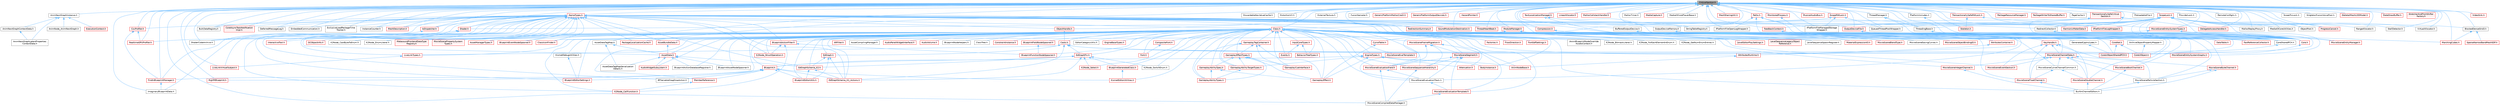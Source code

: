 digraph "CriticalSection.h"
{
 // INTERACTIVE_SVG=YES
 // LATEX_PDF_SIZE
  bgcolor="transparent";
  edge [fontname=Helvetica,fontsize=10,labelfontname=Helvetica,labelfontsize=10];
  node [fontname=Helvetica,fontsize=10,shape=box,height=0.2,width=0.4];
  Node1 [id="Node000001",label="CriticalSection.h",height=0.2,width=0.4,color="gray40", fillcolor="grey60", style="filled", fontcolor="black",tooltip=" "];
  Node1 -> Node2 [id="edge1_Node000001_Node000002",dir="back",color="steelblue1",style="solid",tooltip=" "];
  Node2 [id="Node000002",label="AnimNextGraphInstance.h",height=0.2,width=0.4,color="grey40", fillcolor="white", style="filled",URL="$df/d5e/AnimNextGraphInstance_8h.html",tooltip=" "];
  Node2 -> Node3 [id="edge2_Node000002_Node000003",dir="back",color="steelblue1",style="solid",tooltip=" "];
  Node3 [id="Node000003",label="AnimNextGraphContextData.h",height=0.2,width=0.4,color="grey40", fillcolor="white", style="filled",URL="$d6/d0a/AnimNextGraphContextData_8h.html",tooltip=" "];
  Node3 -> Node4 [id="edge3_Node000003_Node000004",dir="back",color="steelblue1",style="solid",tooltip=" "];
  Node4 [id="Node000004",label="AnimNextGraphLatentProperties\lContextData.h",height=0.2,width=0.4,color="grey40", fillcolor="white", style="filled",URL="$da/d49/AnimNextGraphLatentPropertiesContextData_8h.html",tooltip=" "];
  Node2 -> Node4 [id="edge4_Node000002_Node000004",dir="back",color="steelblue1",style="solid",tooltip=" "];
  Node2 -> Node5 [id="edge5_Node000002_Node000005",dir="back",color="steelblue1",style="solid",tooltip=" "];
  Node5 [id="Node000005",label="AnimNode_AnimNextGraph.h",height=0.2,width=0.4,color="grey40", fillcolor="white", style="filled",URL="$d5/d20/AnimNode__AnimNextGraph_8h.html",tooltip=" "];
  Node2 -> Node6 [id="edge6_Node000002_Node000006",dir="back",color="steelblue1",style="solid",tooltip=" "];
  Node6 [id="Node000006",label="ExecutionContext.h",height=0.2,width=0.4,color="red", fillcolor="#FFF0F0", style="filled",URL="$d2/da1/ExecutionContext_8h.html",tooltip=" "];
  Node1 -> Node16 [id="edge7_Node000001_Node000016",dir="back",color="steelblue1",style="solid",tooltip=" "];
  Node16 [id="Node000016",label="AssetDataTagMap.h",height=0.2,width=0.4,color="grey40", fillcolor="white", style="filled",URL="$d5/d16/AssetDataTagMap_8h.html",tooltip=" "];
  Node16 -> Node17 [id="edge8_Node000016_Node000017",dir="back",color="steelblue1",style="solid",tooltip=" "];
  Node17 [id="Node000017",label="AssetData.h",height=0.2,width=0.4,color="red", fillcolor="#FFF0F0", style="filled",URL="$d9/d19/AssetData_8h.html",tooltip=" "];
  Node17 -> Node50 [id="edge9_Node000017_Node000050",dir="back",color="steelblue1",style="solid",tooltip=" "];
  Node50 [id="Node000050",label="AssetDataTagMapSerialization\lDetails.h",height=0.2,width=0.4,color="grey40", fillcolor="white", style="filled",URL="$d5/d67/AssetDataTagMapSerializationDetails_8h.html",tooltip=" "];
  Node17 -> Node77 [id="edge10_Node000017_Node000077",dir="back",color="steelblue1",style="solid",tooltip=" "];
  Node77 [id="Node000077",label="AudioWidgetSubsystem.h",height=0.2,width=0.4,color="red", fillcolor="#FFF0F0", style="filled",URL="$de/d1b/AudioWidgetSubsystem_8h.html",tooltip=" "];
  Node17 -> Node79 [id="edge11_Node000017_Node000079",dir="back",color="steelblue1",style="solid",tooltip=" "];
  Node79 [id="Node000079",label="BlueprintActionDatabaseRegistrar.h",height=0.2,width=0.4,color="grey40", fillcolor="white", style="filled",URL="$d5/d5d/BlueprintActionDatabaseRegistrar_8h.html",tooltip=" "];
  Node17 -> Node80 [id="edge12_Node000017_Node000080",dir="back",color="steelblue1",style="solid",tooltip=" "];
  Node80 [id="Node000080",label="BlueprintAssetNodeSpawner.h",height=0.2,width=0.4,color="grey40", fillcolor="white", style="filled",URL="$d2/d56/BlueprintAssetNodeSpawner_8h.html",tooltip=" "];
  Node17 -> Node267 [id="edge13_Node000017_Node000267",dir="back",color="steelblue1",style="solid",tooltip=" "];
  Node267 [id="Node000267",label="EdGraphSchema_K2.h",height=0.2,width=0.4,color="red", fillcolor="#FFF0F0", style="filled",URL="$d0/dcf/EdGraphSchema__K2_8h.html",tooltip=" "];
  Node267 -> Node270 [id="edge14_Node000267_Node000270",dir="back",color="steelblue1",style="solid",tooltip=" "];
  Node270 [id="Node000270",label="BlueprintEditorUtils.h",height=0.2,width=0.4,color="red", fillcolor="#FFF0F0", style="filled",URL="$d7/d3d/BlueprintEditorUtils_8h.html",tooltip=" "];
  Node267 -> Node275 [id="edge15_Node000267_Node000275",dir="back",color="steelblue1",style="solid",tooltip=" "];
  Node275 [id="Node000275",label="EdGraphSchema_K2_Actions.h",height=0.2,width=0.4,color="red", fillcolor="#FFF0F0", style="filled",URL="$d8/d9c/EdGraphSchema__K2__Actions_8h.html",tooltip=" "];
  Node16 -> Node50 [id="edge16_Node000016_Node000050",dir="back",color="steelblue1",style="solid",tooltip=" "];
  Node1 -> Node832 [id="edge17_Node000001_Node000832",dir="back",color="steelblue1",style="solid",tooltip=" "];
  Node832 [id="Node000832",label="BlockedDenseGrid3.h",height=0.2,width=0.4,color="grey40", fillcolor="white", style="filled",URL="$d1/ddb/BlockedDenseGrid3_8h.html",tooltip=" "];
  Node832 -> Node833 [id="edge18_Node000832_Node000833",dir="back",color="steelblue1",style="solid",tooltip=" "];
  Node833 [id="Node000833",label="MarchingCubes.h",height=0.2,width=0.4,color="red", fillcolor="#FFF0F0", style="filled",URL="$d8/d16/MarchingCubes_8h.html",tooltip=" "];
  Node832 -> Node837 [id="edge19_Node000832_Node000837",dir="back",color="steelblue1",style="solid",tooltip=" "];
  Node837 [id="Node000837",label="SparseNarrowBandMeshSDF.h",height=0.2,width=0.4,color="red", fillcolor="#FFF0F0", style="filled",URL="$d2/d60/SparseNarrowBandMeshSDF_8h.html",tooltip=" "];
  Node1 -> Node838 [id="edge20_Node000001_Node000838",dir="back",color="steelblue1",style="solid",tooltip=" "];
  Node838 [id="Node000838",label="BufferedOutputDevice.h",height=0.2,width=0.4,color="grey40", fillcolor="white", style="filled",URL="$d0/d9c/BufferedOutputDevice_8h.html",tooltip=" "];
  Node838 -> Node839 [id="edge21_Node000838_Node000839",dir="back",color="steelblue1",style="solid",tooltip=" "];
  Node839 [id="Node000839",label="Core.h",height=0.2,width=0.4,color="red", fillcolor="#FFF0F0", style="filled",URL="$d6/dd7/Core_8h.html",tooltip=" "];
  Node839 -> Node840 [id="edge22_Node000839_Node000840",dir="back",color="steelblue1",style="solid",tooltip=" "];
  Node840 [id="Node000840",label="CoreUObject.h",height=0.2,width=0.4,color="red", fillcolor="#FFF0F0", style="filled",URL="$d0/ded/CoreUObject_8h.html",tooltip=" "];
  Node838 -> Node846 [id="edge23_Node000838_Node000846",dir="back",color="steelblue1",style="solid",tooltip=" "];
  Node846 [id="Node000846",label="CoreSharedPCH.h",height=0.2,width=0.4,color="grey40", fillcolor="white", style="filled",URL="$d8/de5/CoreSharedPCH_8h.html",tooltip=" "];
  Node846 -> Node847 [id="edge24_Node000846_Node000847",dir="back",color="steelblue1",style="solid",tooltip=" "];
  Node847 [id="Node000847",label="CoreUObjectSharedPCH.h",height=0.2,width=0.4,color="red", fillcolor="#FFF0F0", style="filled",URL="$de/d2f/CoreUObjectSharedPCH_8h.html",tooltip=" "];
  Node1 -> Node849 [id="edge25_Node000001_Node000849",dir="back",color="steelblue1",style="solid",tooltip=" "];
  Node849 [id="Node000849",label="BulkDataRegistry.h",height=0.2,width=0.4,color="grey40", fillcolor="white", style="filled",URL="$da/db4/BulkDataRegistry_8h.html",tooltip=" "];
  Node1 -> Node850 [id="edge26_Node000001_Node000850",dir="back",color="steelblue1",style="solid",tooltip=" "];
  Node850 [id="Node000850",label="Class.h",height=0.2,width=0.4,color="red", fillcolor="#FFF0F0", style="filled",URL="$d4/d05/Class_8h.html",tooltip=" "];
  Node850 -> Node851 [id="edge27_Node000850_Node000851",dir="back",color="steelblue1",style="solid",tooltip=" "];
  Node851 [id="Node000851",label="ARFilter.h",height=0.2,width=0.4,color="red", fillcolor="#FFF0F0", style="filled",URL="$da/df2/ARFilter_8h.html",tooltip=" "];
  Node850 -> Node856 [id="edge28_Node000850_Node000856",dir="back",color="steelblue1",style="solid",tooltip=" "];
  Node856 [id="Node000856",label="AnimNodeBase.h",height=0.2,width=0.4,color="red", fillcolor="#FFF0F0", style="filled",URL="$d9/dce/AnimNodeBase_8h.html",tooltip=" "];
  Node850 -> Node889 [id="edge29_Node000850_Node000889",dir="back",color="steelblue1",style="solid",tooltip=" "];
  Node889 [id="Node000889",label="ArchiveObjectPropertyMapper.h",height=0.2,width=0.4,color="grey40", fillcolor="white", style="filled",URL="$dc/d9a/ArchiveObjectPropertyMapper_8h.html",tooltip=" "];
  Node889 -> Node840 [id="edge30_Node000889_Node000840",dir="back",color="steelblue1",style="solid",tooltip=" "];
  Node850 -> Node890 [id="edge31_Node000850_Node000890",dir="back",color="steelblue1",style="solid",tooltip=" "];
  Node890 [id="Node000890",label="AssetBundleData.h",height=0.2,width=0.4,color="red", fillcolor="#FFF0F0", style="filled",URL="$df/d47/AssetBundleData_8h.html",tooltip=" "];
  Node890 -> Node17 [id="edge32_Node000890_Node000017",dir="back",color="steelblue1",style="solid",tooltip=" "];
  Node850 -> Node961 [id="edge33_Node000850_Node000961",dir="back",color="steelblue1",style="solid",tooltip=" "];
  Node961 [id="Node000961",label="AssetCompilingManager.h",height=0.2,width=0.4,color="grey40", fillcolor="white", style="filled",URL="$d2/d23/AssetCompilingManager_8h.html",tooltip=" "];
  Node850 -> Node17 [id="edge34_Node000850_Node000017",dir="back",color="steelblue1",style="solid",tooltip=" "];
  Node850 -> Node962 [id="edge35_Node000850_Node000962",dir="back",color="steelblue1",style="solid",tooltip=" "];
  Node962 [id="Node000962",label="AssetManagerTypes.h",height=0.2,width=0.4,color="red", fillcolor="#FFF0F0", style="filled",URL="$d6/d98/AssetManagerTypes_8h.html",tooltip=" "];
  Node850 -> Node964 [id="edge36_Node000850_Node000964",dir="back",color="steelblue1",style="solid",tooltip=" "];
  Node964 [id="Node000964",label="Attenuation.h",height=0.2,width=0.4,color="red", fillcolor="#FFF0F0", style="filled",URL="$d3/d18/Attenuation_8h.html",tooltip=" "];
  Node850 -> Node994 [id="edge37_Node000850_Node000994",dir="back",color="steelblue1",style="solid",tooltip=" "];
  Node994 [id="Node000994",label="AttributesContainer.h",height=0.2,width=0.4,color="red", fillcolor="#FFF0F0", style="filled",URL="$d7/db7/AttributesContainer_8h.html",tooltip=" "];
  Node994 -> Node995 [id="edge38_Node000994_Node000995",dir="back",color="steelblue1",style="solid",tooltip=" "];
  Node995 [id="Node000995",label="AttributesRuntime.h",height=0.2,width=0.4,color="red", fillcolor="#FFF0F0", style="filled",URL="$dc/dc1/AttributesRuntime_8h.html",tooltip=" "];
  Node995 -> Node856 [id="edge39_Node000995_Node000856",dir="back",color="steelblue1",style="solid",tooltip=" "];
  Node850 -> Node995 [id="edge40_Node000850_Node000995",dir="back",color="steelblue1",style="solid",tooltip=" "];
  Node850 -> Node1031 [id="edge41_Node000850_Node001031",dir="back",color="steelblue1",style="solid",tooltip=" "];
  Node1031 [id="Node001031",label="AudioPanelWidgetInterface.h",height=0.2,width=0.4,color="red", fillcolor="#FFF0F0", style="filled",URL="$da/d52/AudioPanelWidgetInterface_8h.html",tooltip=" "];
  Node850 -> Node1033 [id="edge42_Node000850_Node001033",dir="back",color="steelblue1",style="solid",tooltip=" "];
  Node1033 [id="Node001033",label="AudioVolume.h",height=0.2,width=0.4,color="red", fillcolor="#FFF0F0", style="filled",URL="$dd/dbb/AudioVolume_8h.html",tooltip=" "];
  Node850 -> Node77 [id="edge43_Node000850_Node000077",dir="back",color="steelblue1",style="solid",tooltip=" "];
  Node850 -> Node91 [id="edge44_Node000850_Node000091",dir="back",color="steelblue1",style="solid",tooltip=" "];
  Node91 [id="Node000091",label="BPVariableDragDropAction.h",height=0.2,width=0.4,color="grey40", fillcolor="white", style="filled",URL="$dd/d23/BPVariableDragDropAction_8h.html",tooltip=" "];
  Node850 -> Node1056 [id="edge45_Node000850_Node001056",dir="back",color="steelblue1",style="solid",tooltip=" "];
  Node1056 [id="Node001056",label="BehaviorTreeTypes.h",height=0.2,width=0.4,color="red", fillcolor="#FFF0F0", style="filled",URL="$db/d7c/BehaviorTreeTypes_8h.html",tooltip=" "];
  Node850 -> Node1123 [id="edge46_Node000850_Node001123",dir="back",color="steelblue1",style="solid",tooltip=" "];
  Node1123 [id="Node001123",label="Blueprint.h",height=0.2,width=0.4,color="red", fillcolor="#FFF0F0", style="filled",URL="$d8/d4d/Blueprint_8h.html",tooltip=" "];
  Node1123 -> Node91 [id="edge47_Node001123_Node000091",dir="back",color="steelblue1",style="solid",tooltip=" "];
  Node1123 -> Node444 [id="edge48_Node001123_Node000444",dir="back",color="steelblue1",style="solid",tooltip=" "];
  Node444 [id="Node000444",label="BlueprintEditorSettings.h",height=0.2,width=0.4,color="red", fillcolor="#FFF0F0", style="filled",URL="$d4/dbc/BlueprintEditorSettings_8h.html",tooltip=" "];
  Node1123 -> Node270 [id="edge49_Node001123_Node000270",dir="back",color="steelblue1",style="solid",tooltip=" "];
  Node1123 -> Node275 [id="edge50_Node001123_Node000275",dir="back",color="steelblue1",style="solid",tooltip=" "];
  Node1123 -> Node1142 [id="edge51_Node001123_Node001142",dir="back",color="steelblue1",style="solid",tooltip=" "];
  Node1142 [id="Node001142",label="FindInBlueprintManager.h",height=0.2,width=0.4,color="red", fillcolor="#FFF0F0", style="filled",URL="$db/d3b/FindInBlueprintManager_8h.html",tooltip=" "];
  Node1142 -> Node445 [id="edge52_Node001142_Node000445",dir="back",color="steelblue1",style="solid",tooltip=" "];
  Node445 [id="Node000445",label="ImaginaryBlueprintData.h",height=0.2,width=0.4,color="grey40", fillcolor="white", style="filled",URL="$d9/d16/ImaginaryBlueprintData_8h.html",tooltip=" "];
  Node1123 -> Node1203 [id="edge53_Node001123_Node001203",dir="back",color="steelblue1",style="solid",tooltip=" "];
  Node1203 [id="Node001203",label="KismetEditorUtilities.h",height=0.2,width=0.4,color="red", fillcolor="#FFF0F0", style="filled",URL="$d4/d72/KismetEditorUtilities_8h.html",tooltip=" "];
  Node1123 -> Node1207 [id="edge54_Node001123_Node001207",dir="back",color="steelblue1",style="solid",tooltip=" "];
  Node1207 [id="Node001207",label="MemberReference.h",height=0.2,width=0.4,color="red", fillcolor="#FFF0F0", style="filled",URL="$dc/d3d/MemberReference_8h.html",tooltip=" "];
  Node1207 -> Node154 [id="edge55_Node001207_Node000154",dir="back",color="steelblue1",style="solid",tooltip=" "];
  Node154 [id="Node000154",label="K2Node_CallFunction.h",height=0.2,width=0.4,color="red", fillcolor="#FFF0F0", style="filled",URL="$d5/d5f/K2Node__CallFunction_8h.html",tooltip=" "];
  Node1123 -> Node280 [id="edge56_Node001123_Node000280",dir="back",color="steelblue1",style="solid",tooltip=" "];
  Node280 [id="Node000280",label="RigVMBlueprint.h",height=0.2,width=0.4,color="red", fillcolor="#FFF0F0", style="filled",URL="$df/d44/RigVMBlueprint_8h.html",tooltip=" "];
  Node850 -> Node79 [id="edge57_Node000850_Node000079",dir="back",color="steelblue1",style="solid",tooltip=" "];
  Node850 -> Node1230 [id="edge58_Node000850_Node001230",dir="back",color="steelblue1",style="solid",tooltip=" "];
  Node1230 [id="Node001230",label="BlueprintActionFilter.h",height=0.2,width=0.4,color="red", fillcolor="#FFF0F0", style="filled",URL="$d5/d2a/BlueprintActionFilter_8h.html",tooltip=" "];
  Node1230 -> Node1149 [id="edge59_Node001230_Node001149",dir="back",color="steelblue1",style="solid",tooltip=" "];
  Node1149 [id="Node001149",label="BlueprintFunctionNodeSpawner.h",height=0.2,width=0.4,color="red", fillcolor="#FFF0F0", style="filled",URL="$d0/d59/BlueprintFunctionNodeSpawner_8h.html",tooltip=" "];
  Node1230 -> Node154 [id="edge60_Node001230_Node000154",dir="back",color="steelblue1",style="solid",tooltip=" "];
  Node1230 -> Node1194 [id="edge61_Node001230_Node001194",dir="back",color="steelblue1",style="solid",tooltip=" "];
  Node1194 [id="Node001194",label="K2Node_StructOperation.h",height=0.2,width=0.4,color="red", fillcolor="#FFF0F0", style="filled",URL="$d1/d1c/K2Node__StructOperation_8h.html",tooltip=" "];
  Node850 -> Node80 [id="edge62_Node000850_Node000080",dir="back",color="steelblue1",style="solid",tooltip=" "];
  Node850 -> Node444 [id="edge63_Node000850_Node000444",dir="back",color="steelblue1",style="solid",tooltip=" "];
  Node850 -> Node270 [id="edge64_Node000850_Node000270",dir="back",color="steelblue1",style="solid",tooltip=" "];
  Node850 -> Node187 [id="edge65_Node000850_Node000187",dir="back",color="steelblue1",style="solid",tooltip=" "];
  Node187 [id="Node000187",label="BlueprintEventNodeSpawner.h",height=0.2,width=0.4,color="red", fillcolor="#FFF0F0", style="filled",URL="$d4/dd3/BlueprintEventNodeSpawner_8h.html",tooltip=" "];
  Node850 -> Node1148 [id="edge66_Node000850_Node001148",dir="back",color="steelblue1",style="solid",tooltip=" "];
  Node1148 [id="Node001148",label="BlueprintFieldNodeSpawner.h",height=0.2,width=0.4,color="red", fillcolor="#FFF0F0", style="filled",URL="$da/d70/BlueprintFieldNodeSpawner_8h.html",tooltip=" "];
  Node1148 -> Node1149 [id="edge67_Node001148_Node001149",dir="back",color="steelblue1",style="solid",tooltip=" "];
  Node850 -> Node1149 [id="edge68_Node000850_Node001149",dir="back",color="steelblue1",style="solid",tooltip=" "];
  Node850 -> Node1235 [id="edge69_Node000850_Node001235",dir="back",color="steelblue1",style="solid",tooltip=" "];
  Node1235 [id="Node001235",label="BlueprintGeneratedClass.h",height=0.2,width=0.4,color="red", fillcolor="#FFF0F0", style="filled",URL="$d6/d77/BlueprintGeneratedClass_8h.html",tooltip=" "];
  Node1235 -> Node1203 [id="edge70_Node001235_Node001203",dir="back",color="steelblue1",style="solid",tooltip=" "];
  Node850 -> Node1238 [id="edge71_Node000850_Node001238",dir="back",color="steelblue1",style="solid",tooltip=" "];
  Node1238 [id="Node001238",label="BlueprintNodeHelpers.h",height=0.2,width=0.4,color="grey40", fillcolor="white", style="filled",URL="$df/d9b/BlueprintNodeHelpers_8h.html",tooltip=" "];
  Node850 -> Node1239 [id="edge72_Node000850_Node001239",dir="back",color="steelblue1",style="solid",tooltip=" "];
  Node1239 [id="Node001239",label="BodyInstance.h",height=0.2,width=0.4,color="red", fillcolor="#FFF0F0", style="filled",URL="$d3/d42/BodyInstance_8h.html",tooltip=" "];
  Node850 -> Node1211 [id="edge73_Node000850_Node001211",dir="back",color="steelblue1",style="solid",tooltip=" "];
  Node1211 [id="Node001211",label="BuiltInChannelEditors.h",height=0.2,width=0.4,color="grey40", fillcolor="white", style="filled",URL="$df/daf/BuiltInChannelEditors_8h.html",tooltip=" "];
  Node850 -> Node1530 [id="edge74_Node000850_Node001530",dir="back",color="steelblue1",style="solid",tooltip=" "];
  Node1530 [id="Node001530",label="Casts.h",height=0.2,width=0.4,color="red", fillcolor="#FFF0F0", style="filled",URL="$d4/d55/Casts_8h.html",tooltip=" "];
  Node1530 -> Node840 [id="edge75_Node001530_Node000840",dir="back",color="steelblue1",style="solid",tooltip=" "];
  Node1530 -> Node847 [id="edge76_Node001530_Node000847",dir="back",color="steelblue1",style="solid",tooltip=" "];
  Node1530 -> Node1538 [id="edge77_Node001530_Node001538",dir="back",color="steelblue1",style="solid",tooltip=" "];
  Node1538 [id="Node001538",label="EdGraph.h",height=0.2,width=0.4,color="red", fillcolor="#FFF0F0", style="filled",URL="$dd/dae/EdGraph_8h.html",tooltip=" "];
  Node1538 -> Node270 [id="edge78_Node001538_Node000270",dir="back",color="steelblue1",style="solid",tooltip=" "];
  Node1538 -> Node267 [id="edge79_Node001538_Node000267",dir="back",color="steelblue1",style="solid",tooltip=" "];
  Node1538 -> Node275 [id="edge80_Node001538_Node000275",dir="back",color="steelblue1",style="solid",tooltip=" "];
  Node1530 -> Node1554 [id="edge81_Node001530_Node001554",dir="back",color="steelblue1",style="solid",tooltip=" "];
  Node1554 [id="Node001554",label="EdGraphPin.h",height=0.2,width=0.4,color="red", fillcolor="#FFF0F0", style="filled",URL="$da/d52/EdGraphPin_8h.html",tooltip=" "];
  Node1554 -> Node1123 [id="edge82_Node001554_Node001123",dir="back",color="steelblue1",style="solid",tooltip=" "];
  Node1554 -> Node1235 [id="edge83_Node001554_Node001235",dir="back",color="steelblue1",style="solid",tooltip=" "];
  Node1554 -> Node267 [id="edge84_Node001554_Node000267",dir="back",color="steelblue1",style="solid",tooltip=" "];
  Node1554 -> Node275 [id="edge85_Node001554_Node000275",dir="back",color="steelblue1",style="solid",tooltip=" "];
  Node1554 -> Node1190 [id="edge86_Node001554_Node001190",dir="back",color="steelblue1",style="solid",tooltip=" "];
  Node1190 [id="Node001190",label="K2Node_Select.h",height=0.2,width=0.4,color="red", fillcolor="#FFF0F0", style="filled",URL="$d2/de5/K2Node__Select_8h.html",tooltip=" "];
  Node1554 -> Node208 [id="edge87_Node001554_Node000208",dir="back",color="steelblue1",style="solid",tooltip=" "];
  Node208 [id="Node000208",label="K2Node_SwitchEnum.h",height=0.2,width=0.4,color="grey40", fillcolor="white", style="filled",URL="$d1/df5/K2Node__SwitchEnum_8h.html",tooltip=" "];
  Node1530 -> Node275 [id="edge88_Node001530_Node000275",dir="back",color="steelblue1",style="solid",tooltip=" "];
  Node1530 -> Node3451 [id="edge89_Node001530_Node003451",dir="back",color="steelblue1",style="solid",tooltip=" "];
  Node3451 [id="Node003451",label="LiveLinkTypes.h",height=0.2,width=0.4,color="red", fillcolor="#FFF0F0", style="filled",URL="$d2/d4c/LiveLinkTypes_8h.html",tooltip=" "];
  Node3451 -> Node3458 [id="edge90_Node003451_Node003458",dir="back",color="steelblue1",style="solid",tooltip=" "];
  Node3458 [id="Node003458",label="LiveLinkVirtualSubject.h",height=0.2,width=0.4,color="red", fillcolor="#FFF0F0", style="filled",URL="$d2/de5/LiveLinkVirtualSubject_8h.html",tooltip=" "];
  Node1530 -> Node3491 [id="edge91_Node001530_Node003491",dir="back",color="steelblue1",style="solid",tooltip=" "];
  Node3491 [id="Node003491",label="MovieSceneEntitySystemGraphs.h",height=0.2,width=0.4,color="red", fillcolor="#FFF0F0", style="filled",URL="$dd/ded/MovieSceneEntitySystemGraphs_8h.html",tooltip=" "];
  Node850 -> Node3636 [id="edge92_Node000850_Node003636",dir="back",color="steelblue1",style="solid",tooltip=" "];
  Node3636 [id="Node003636",label="ClassIconFinder.h",height=0.2,width=0.4,color="red", fillcolor="#FFF0F0", style="filled",URL="$dc/d62/ClassIconFinder_8h.html",tooltip=" "];
  Node850 -> Node3637 [id="edge93_Node000850_Node003637",dir="back",color="steelblue1",style="solid",tooltip=" "];
  Node3637 [id="Node003637",label="ClassTree.h",height=0.2,width=0.4,color="grey40", fillcolor="white", style="filled",URL="$d4/d0e/ClassTree_8h.html",tooltip=" "];
  Node850 -> Node3638 [id="edge94_Node000850_Node003638",dir="back",color="steelblue1",style="solid",tooltip=" "];
  Node3638 [id="Node003638",label="CompositeFont.h",height=0.2,width=0.4,color="red", fillcolor="#FFF0F0", style="filled",URL="$df/d09/CompositeFont_8h.html",tooltip=" "];
  Node3638 -> Node3639 [id="edge95_Node003638_Node003639",dir="back",color="steelblue1",style="solid",tooltip=" "];
  Node3639 [id="Node003639",label="Font.h",height=0.2,width=0.4,color="red", fillcolor="#FFF0F0", style="filled",URL="$d8/dd1/Font_8h.html",tooltip=" "];
  Node850 -> Node4157 [id="edge96_Node000850_Node004157",dir="back",color="steelblue1",style="solid",tooltip=" "];
  Node4157 [id="Node004157",label="ConstraintInstance.h",height=0.2,width=0.4,color="red", fillcolor="#FFF0F0", style="filled",URL="$d9/db0/ConstraintInstance_8h.html",tooltip=" "];
  Node850 -> Node4160 [id="edge97_Node000850_Node004160",dir="back",color="steelblue1",style="solid",tooltip=" "];
  Node4160 [id="Node004160",label="CoreNet.h",height=0.2,width=0.4,color="red", fillcolor="#FFF0F0", style="filled",URL="$da/d1a/CoreNet_8h.html",tooltip=" "];
  Node4160 -> Node840 [id="edge98_Node004160_Node000840",dir="back",color="steelblue1",style="solid",tooltip=" "];
  Node4160 -> Node847 [id="edge99_Node004160_Node000847",dir="back",color="steelblue1",style="solid",tooltip=" "];
  Node850 -> Node840 [id="edge100_Node000850_Node000840",dir="back",color="steelblue1",style="solid",tooltip=" "];
  Node850 -> Node847 [id="edge101_Node000850_Node000847",dir="back",color="steelblue1",style="solid",tooltip=" "];
  Node850 -> Node4178 [id="edge102_Node000850_Node004178",dir="back",color="steelblue1",style="solid",tooltip=" "];
  Node4178 [id="Node004178",label="CurveTable.h",height=0.2,width=0.4,color="red", fillcolor="#FFF0F0", style="filled",URL="$db/def/CurveTable_8h.html",tooltip=" "];
  Node4178 -> Node1816 [id="edge103_Node004178_Node001816",dir="back",color="steelblue1",style="solid",tooltip=" "];
  Node1816 [id="Node001816",label="GameplayEffect.h",height=0.2,width=0.4,color="red", fillcolor="#FFF0F0", style="filled",URL="$d4/d15/GameplayEffect_8h.html",tooltip=" "];
  Node850 -> Node2817 [id="edge104_Node000850_Node002817",dir="back",color="steelblue1",style="solid",tooltip=" "];
  Node2817 [id="Node002817",label="DataTable.h",height=0.2,width=0.4,color="red", fillcolor="#FFF0F0", style="filled",URL="$d3/dba/DataTable_8h.html",tooltip=" "];
  Node850 -> Node1538 [id="edge105_Node000850_Node001538",dir="back",color="steelblue1",style="solid",tooltip=" "];
  Node850 -> Node1554 [id="edge106_Node000850_Node001554",dir="back",color="steelblue1",style="solid",tooltip=" "];
  Node850 -> Node267 [id="edge107_Node000850_Node000267",dir="back",color="steelblue1",style="solid",tooltip=" "];
  Node850 -> Node275 [id="edge108_Node000850_Node000275",dir="back",color="steelblue1",style="solid",tooltip=" "];
  Node850 -> Node4183 [id="edge109_Node000850_Node004183",dir="back",color="steelblue1",style="solid",tooltip=" "];
  Node4183 [id="Node004183",label="EditorCategoryUtils.h",height=0.2,width=0.4,color="grey40", fillcolor="white", style="filled",URL="$d9/d6e/EditorCategoryUtils_8h.html",tooltip=" "];
  Node850 -> Node4184 [id="edge110_Node000850_Node004184",dir="back",color="steelblue1",style="solid",tooltip=" "];
  Node4184 [id="Node004184",label="EngineBaseTypes.h",height=0.2,width=0.4,color="red", fillcolor="#FFF0F0", style="filled",URL="$d6/d1a/EngineBaseTypes_8h.html",tooltip=" "];
  Node850 -> Node4260 [id="edge111_Node000850_Node004260",dir="back",color="steelblue1",style="solid",tooltip=" "];
  Node4260 [id="Node004260",label="EngineTypes.h",height=0.2,width=0.4,color="red", fillcolor="#FFF0F0", style="filled",URL="$df/dcf/EngineTypes_8h.html",tooltip=" "];
  Node4260 -> Node856 [id="edge112_Node004260_Node000856",dir="back",color="steelblue1",style="solid",tooltip=" "];
  Node4260 -> Node964 [id="edge113_Node004260_Node000964",dir="back",color="steelblue1",style="solid",tooltip=" "];
  Node4260 -> Node1123 [id="edge114_Node004260_Node001123",dir="back",color="steelblue1",style="solid",tooltip=" "];
  Node4260 -> Node1239 [id="edge115_Node004260_Node001239",dir="back",color="steelblue1",style="solid",tooltip=" "];
  Node4260 -> Node1800 [id="edge116_Node004260_Node001800",dir="back",color="steelblue1",style="solid",tooltip=" "];
  Node1800 [id="Node001800",label="GameplayAbilityTargetTypes.h",height=0.2,width=0.4,color="red", fillcolor="#FFF0F0", style="filled",URL="$d8/dd1/GameplayAbilityTargetTypes_8h.html",tooltip=" "];
  Node1800 -> Node1801 [id="edge117_Node001800_Node001801",dir="back",color="steelblue1",style="solid",tooltip=" "];
  Node1801 [id="Node001801",label="GameplayAbilityTypes.h",height=0.2,width=0.4,color="red", fillcolor="#FFF0F0", style="filled",URL="$d1/dd9/GameplayAbilityTypes_8h.html",tooltip=" "];
  Node4260 -> Node1816 [id="edge118_Node004260_Node001816",dir="back",color="steelblue1",style="solid",tooltip=" "];
  Node850 -> Node4419 [id="edge119_Node000850_Node004419",dir="back",color="steelblue1",style="solid",tooltip=" "];
  Node4419 [id="Node004419",label="Events.h",height=0.2,width=0.4,color="red", fillcolor="#FFF0F0", style="filled",URL="$d0/dbb/Events_8h.html",tooltip=" "];
  Node850 -> Node4452 [id="edge120_Node000850_Node004452",dir="back",color="steelblue1",style="solid",tooltip=" "];
  Node4452 [id="Node004452",label="Factories.h",height=0.2,width=0.4,color="red", fillcolor="#FFF0F0", style="filled",URL="$d2/d18/Factories_8h.html",tooltip=" "];
  Node850 -> Node2928 [id="edge121_Node000850_Node002928",dir="back",color="steelblue1",style="solid",tooltip=" "];
  Node2928 [id="Node002928",label="FastReferenceCollector.h",height=0.2,width=0.4,color="red", fillcolor="#FFF0F0", style="filled",URL="$dd/d44/FastReferenceCollector_8h.html",tooltip=" "];
  Node850 -> Node4453 [id="edge122_Node000850_Node004453",dir="back",color="steelblue1",style="solid",tooltip=" "];
  Node4453 [id="Node004453",label="FlowDirection.h",height=0.2,width=0.4,color="red", fillcolor="#FFF0F0", style="filled",URL="$da/d12/FlowDirection_8h.html",tooltip=" "];
  Node850 -> Node3639 [id="edge123_Node000850_Node003639",dir="back",color="steelblue1",style="solid",tooltip=" "];
  Node850 -> Node4454 [id="edge124_Node000850_Node004454",dir="back",color="steelblue1",style="solid",tooltip=" "];
  Node4454 [id="Node004454",label="FontSdfSettings.h",height=0.2,width=0.4,color="red", fillcolor="#FFF0F0", style="filled",URL="$d1/dbc/FontSdfSettings_8h.html",tooltip=" "];
  Node850 -> Node4456 [id="edge125_Node000850_Node004456",dir="back",color="steelblue1",style="solid",tooltip=" "];
  Node4456 [id="Node004456",label="GCObjectInfo.h",height=0.2,width=0.4,color="red", fillcolor="#FFF0F0", style="filled",URL="$d3/d0f/GCObjectInfo_8h.html",tooltip=" "];
  Node850 -> Node1814 [id="edge126_Node000850_Node001814",dir="back",color="steelblue1",style="solid",tooltip=" "];
  Node1814 [id="Node001814",label="GameplayAbilitySpec.h",height=0.2,width=0.4,color="red", fillcolor="#FFF0F0", style="filled",URL="$dd/daf/GameplayAbilitySpec_8h.html",tooltip=" "];
  Node1814 -> Node1801 [id="edge127_Node001814_Node001801",dir="back",color="steelblue1",style="solid",tooltip=" "];
  Node1814 -> Node1816 [id="edge128_Node001814_Node001816",dir="back",color="steelblue1",style="solid",tooltip=" "];
  Node850 -> Node1800 [id="edge129_Node000850_Node001800",dir="back",color="steelblue1",style="solid",tooltip=" "];
  Node850 -> Node1801 [id="edge130_Node000850_Node001801",dir="back",color="steelblue1",style="solid",tooltip=" "];
  Node850 -> Node1828 [id="edge131_Node000850_Node001828",dir="back",color="steelblue1",style="solid",tooltip=" "];
  Node1828 [id="Node001828",label="GameplayCueInterface.h",height=0.2,width=0.4,color="red", fillcolor="#FFF0F0", style="filled",URL="$d3/d31/GameplayCueInterface_8h.html",tooltip=" "];
  Node850 -> Node1816 [id="edge132_Node000850_Node001816",dir="back",color="steelblue1",style="solid",tooltip=" "];
  Node850 -> Node1812 [id="edge133_Node000850_Node001812",dir="back",color="steelblue1",style="solid",tooltip=" "];
  Node1812 [id="Node001812",label="GameplayEffectTypes.h",height=0.2,width=0.4,color="red", fillcolor="#FFF0F0", style="filled",URL="$d7/d59/GameplayEffectTypes_8h.html",tooltip=" "];
  Node1812 -> Node1814 [id="edge134_Node001812_Node001814",dir="back",color="steelblue1",style="solid",tooltip=" "];
  Node1812 -> Node1800 [id="edge135_Node001812_Node001800",dir="back",color="steelblue1",style="solid",tooltip=" "];
  Node1812 -> Node1801 [id="edge136_Node001812_Node001801",dir="back",color="steelblue1",style="solid",tooltip=" "];
  Node1812 -> Node1828 [id="edge137_Node001812_Node001828",dir="back",color="steelblue1",style="solid",tooltip=" "];
  Node1812 -> Node1816 [id="edge138_Node001812_Node001816",dir="back",color="steelblue1",style="solid",tooltip=" "];
  Node850 -> Node4457 [id="edge139_Node000850_Node004457",dir="back",color="steelblue1",style="solid",tooltip=" "];
  Node4457 [id="Node004457",label="GameplayTagContainer.h",height=0.2,width=0.4,color="red", fillcolor="#FFF0F0", style="filled",URL="$d1/d5c/GameplayTagContainer_8h.html",tooltip=" "];
  Node4457 -> Node1800 [id="edge140_Node004457_Node001800",dir="back",color="steelblue1",style="solid",tooltip=" "];
  Node4457 -> Node1801 [id="edge141_Node004457_Node001801",dir="back",color="steelblue1",style="solid",tooltip=" "];
  Node4457 -> Node1828 [id="edge142_Node004457_Node001828",dir="back",color="steelblue1",style="solid",tooltip=" "];
  Node4457 -> Node1816 [id="edge143_Node004457_Node001816",dir="back",color="steelblue1",style="solid",tooltip=" "];
  Node4457 -> Node1812 [id="edge144_Node004457_Node001812",dir="back",color="steelblue1",style="solid",tooltip=" "];
  Node850 -> Node2851 [id="edge145_Node000850_Node002851",dir="back",color="steelblue1",style="solid",tooltip=" "];
  Node2851 [id="Node002851",label="GeneratedCppIncludes.h",height=0.2,width=0.4,color="grey40", fillcolor="white", style="filled",URL="$d5/d24/GeneratedCppIncludes_8h.html",tooltip=" "];
  Node2851 -> Node847 [id="edge146_Node002851_Node000847",dir="back",color="steelblue1",style="solid",tooltip=" "];
  Node850 -> Node4485 [id="edge147_Node000850_Node004485",dir="back",color="steelblue1",style="solid",tooltip=" "];
  Node4485 [id="Node004485",label="IAnimBlueprintNodeOverride\lAssetsContext.h",height=0.2,width=0.4,color="grey40", fillcolor="white", style="filled",URL="$d8/dc6/IAnimBlueprintNodeOverrideAssetsContext_8h.html",tooltip=" "];
  Node850 -> Node4486 [id="edge148_Node000850_Node004486",dir="back",color="steelblue1",style="solid",tooltip=" "];
  Node4486 [id="Node004486",label="InputCoreTypes.h",height=0.2,width=0.4,color="red", fillcolor="#FFF0F0", style="filled",URL="$de/d34/InputCoreTypes_8h.html",tooltip=" "];
  Node4486 -> Node1056 [id="edge149_Node004486_Node001056",dir="back",color="steelblue1",style="solid",tooltip=" "];
  Node4486 -> Node4419 [id="edge150_Node004486_Node004419",dir="back",color="steelblue1",style="solid",tooltip=" "];
  Node850 -> Node4564 [id="edge151_Node000850_Node004564",dir="back",color="steelblue1",style="solid",tooltip=" "];
  Node4564 [id="Node004564",label="InteractiveTool.h",height=0.2,width=0.4,color="red", fillcolor="#FFF0F0", style="filled",URL="$d5/d55/InteractiveTool_8h.html",tooltip=" "];
  Node850 -> Node1154 [id="edge152_Node000850_Node001154",dir="back",color="steelblue1",style="solid",tooltip=" "];
  Node1154 [id="Node001154",label="K2Node_BitmaskLiteral.h",height=0.2,width=0.4,color="grey40", fillcolor="white", style="filled",URL="$dc/de6/K2Node__BitmaskLiteral_8h.html",tooltip=" "];
  Node850 -> Node154 [id="edge153_Node000850_Node000154",dir="back",color="steelblue1",style="solid",tooltip=" "];
  Node850 -> Node172 [id="edge154_Node000850_Node000172",dir="back",color="steelblue1",style="solid",tooltip=" "];
  Node172 [id="Node000172",label="K2Node_CastByteToEnum.h",height=0.2,width=0.4,color="grey40", fillcolor="white", style="filled",URL="$d7/dcf/K2Node__CastByteToEnum_8h.html",tooltip=" "];
  Node850 -> Node184 [id="edge155_Node000850_Node000184",dir="back",color="steelblue1",style="solid",tooltip=" "];
  Node184 [id="Node000184",label="K2Node_EnumLiteral.h",height=0.2,width=0.4,color="grey40", fillcolor="white", style="filled",URL="$d3/d1c/K2Node__EnumLiteral_8h.html",tooltip=" "];
  Node850 -> Node197 [id="edge156_Node000850_Node000197",dir="back",color="steelblue1",style="solid",tooltip=" "];
  Node197 [id="Node000197",label="K2Node_ForEachElementInEnum.h",height=0.2,width=0.4,color="grey40", fillcolor="white", style="filled",URL="$d2/d15/K2Node__ForEachElementInEnum_8h.html",tooltip=" "];
  Node850 -> Node199 [id="edge157_Node000850_Node000199",dir="back",color="steelblue1",style="solid",tooltip=" "];
  Node199 [id="Node000199",label="K2Node_GetNumEnumEntries.h",height=0.2,width=0.4,color="grey40", fillcolor="white", style="filled",URL="$d6/d60/K2Node__GetNumEnumEntries_8h.html",tooltip=" "];
  Node850 -> Node1190 [id="edge158_Node000850_Node001190",dir="back",color="steelblue1",style="solid",tooltip=" "];
  Node850 -> Node1194 [id="edge159_Node000850_Node001194",dir="back",color="steelblue1",style="solid",tooltip=" "];
  Node850 -> Node208 [id="edge160_Node000850_Node000208",dir="back",color="steelblue1",style="solid",tooltip=" "];
  Node850 -> Node4611 [id="edge161_Node000850_Node004611",dir="back",color="steelblue1",style="solid",tooltip=" "];
  Node4611 [id="Node004611",label="KeyHandle.h",height=0.2,width=0.4,color="red", fillcolor="#FFF0F0", style="filled",URL="$da/d21/KeyHandle_8h.html",tooltip=" "];
  Node4611 -> Node4651 [id="edge162_Node004611_Node004651",dir="back",color="steelblue1",style="solid",tooltip=" "];
  Node4651 [id="Node004651",label="MovieSceneChannelData.h",height=0.2,width=0.4,color="red", fillcolor="#FFF0F0", style="filled",URL="$d1/da4/MovieSceneChannelData_8h.html",tooltip=" "];
  Node4651 -> Node3250 [id="edge163_Node004651_Node003250",dir="back",color="steelblue1",style="solid",tooltip=" "];
  Node3250 [id="Node003250",label="MovieSceneBoolChannel.h",height=0.2,width=0.4,color="red", fillcolor="#FFF0F0", style="filled",URL="$d9/d66/MovieSceneBoolChannel_8h.html",tooltip=" "];
  Node3250 -> Node1211 [id="edge164_Node003250_Node001211",dir="back",color="steelblue1",style="solid",tooltip=" "];
  Node4651 -> Node3255 [id="edge165_Node004651_Node003255",dir="back",color="steelblue1",style="solid",tooltip=" "];
  Node3255 [id="Node003255",label="MovieSceneByteChannel.h",height=0.2,width=0.4,color="red", fillcolor="#FFF0F0", style="filled",URL="$d2/dda/MovieSceneByteChannel_8h.html",tooltip=" "];
  Node3255 -> Node1211 [id="edge166_Node003255_Node001211",dir="back",color="steelblue1",style="solid",tooltip=" "];
  Node3255 -> Node3258 [id="edge167_Node003255_Node003258",dir="back",color="steelblue1",style="solid",tooltip=" "];
  Node3258 [id="Node003258",label="MovieSceneParticleSection.h",height=0.2,width=0.4,color="grey40", fillcolor="white", style="filled",URL="$d4/ddc/MovieSceneParticleSection_8h.html",tooltip=" "];
  Node3258 -> Node1211 [id="edge168_Node003258_Node001211",dir="back",color="steelblue1",style="solid",tooltip=" "];
  Node4651 -> Node3266 [id="edge169_Node004651_Node003266",dir="back",color="steelblue1",style="solid",tooltip=" "];
  Node3266 [id="Node003266",label="MovieSceneCurveChannelCommon.h",height=0.2,width=0.4,color="grey40", fillcolor="white", style="filled",URL="$d2/db2/MovieSceneCurveChannelCommon_8h.html",tooltip=" "];
  Node3266 -> Node3267 [id="edge170_Node003266_Node003267",dir="back",color="steelblue1",style="solid",tooltip=" "];
  Node3267 [id="Node003267",label="MovieSceneDoubleChannel.h",height=0.2,width=0.4,color="red", fillcolor="#FFF0F0", style="filled",URL="$d3/d7d/MovieSceneDoubleChannel_8h.html",tooltip=" "];
  Node3267 -> Node1211 [id="edge171_Node003267_Node001211",dir="back",color="steelblue1",style="solid",tooltip=" "];
  Node3266 -> Node3277 [id="edge172_Node003266_Node003277",dir="back",color="steelblue1",style="solid",tooltip=" "];
  Node3277 [id="Node003277",label="MovieSceneFloatChannel.h",height=0.2,width=0.4,color="red", fillcolor="#FFF0F0", style="filled",URL="$d9/d9e/MovieSceneFloatChannel_8h.html",tooltip=" "];
  Node3277 -> Node1211 [id="edge173_Node003277_Node001211",dir="back",color="steelblue1",style="solid",tooltip=" "];
  Node4651 -> Node3267 [id="edge174_Node004651_Node003267",dir="back",color="steelblue1",style="solid",tooltip=" "];
  Node4651 -> Node2179 [id="edge175_Node004651_Node002179",dir="back",color="steelblue1",style="solid",tooltip=" "];
  Node2179 [id="Node002179",label="MovieSceneEventSection.h",height=0.2,width=0.4,color="red", fillcolor="#FFF0F0", style="filled",URL="$d6/dc4/MovieSceneEventSection_8h.html",tooltip=" "];
  Node4651 -> Node3277 [id="edge176_Node004651_Node003277",dir="back",color="steelblue1",style="solid",tooltip=" "];
  Node4651 -> Node3284 [id="edge177_Node004651_Node003284",dir="back",color="steelblue1",style="solid",tooltip=" "];
  Node3284 [id="Node003284",label="MovieSceneIntegerChannel.h",height=0.2,width=0.4,color="red", fillcolor="#FFF0F0", style="filled",URL="$de/d6a/MovieSceneIntegerChannel_8h.html",tooltip=" "];
  Node3284 -> Node1211 [id="edge178_Node003284_Node001211",dir="back",color="steelblue1",style="solid",tooltip=" "];
  Node4651 -> Node3258 [id="edge179_Node004651_Node003258",dir="back",color="steelblue1",style="solid",tooltip=" "];
  Node4611 -> Node3267 [id="edge180_Node004611_Node003267",dir="back",color="steelblue1",style="solid",tooltip=" "];
  Node4611 -> Node2179 [id="edge181_Node004611_Node002179",dir="back",color="steelblue1",style="solid",tooltip=" "];
  Node4611 -> Node3277 [id="edge182_Node004611_Node003277",dir="back",color="steelblue1",style="solid",tooltip=" "];
  Node4611 -> Node3258 [id="edge183_Node004611_Node003258",dir="back",color="steelblue1",style="solid",tooltip=" "];
  Node850 -> Node2405 [id="edge184_Node000850_Node002405",dir="back",color="steelblue1",style="solid",tooltip=" "];
  Node2405 [id="Node002405",label="KismetDebugUtilities.h",height=0.2,width=0.4,color="grey40", fillcolor="white", style="filled",URL="$d6/dcf/KismetDebugUtilities_8h.html",tooltip=" "];
  Node2405 -> Node444 [id="edge185_Node002405_Node000444",dir="back",color="steelblue1",style="solid",tooltip=" "];
  Node850 -> Node1203 [id="edge186_Node000850_Node001203",dir="back",color="steelblue1",style="solid",tooltip=" "];
  Node850 -> Node3426 [id="edge187_Node000850_Node003426",dir="back",color="steelblue1",style="solid",tooltip=" "];
  Node3426 [id="Node003426",label="LevelEditorPlaySettings.h",height=0.2,width=0.4,color="red", fillcolor="#FFF0F0", style="filled",URL="$d4/d3b/LevelEditorPlaySettings_8h.html",tooltip=" "];
  Node850 -> Node2601 [id="edge188_Node000850_Node002601",dir="back",color="steelblue1",style="solid",tooltip=" "];
  Node2601 [id="Node002601",label="LevelSequenceLegacyObject\lReference.h",height=0.2,width=0.4,color="red", fillcolor="#FFF0F0", style="filled",URL="$d1/de7/LevelSequenceLegacyObjectReference_8h.html",tooltip=" "];
  Node850 -> Node4654 [id="edge189_Node000850_Node004654",dir="back",color="steelblue1",style="solid",tooltip=" "];
  Node4654 [id="Node004654",label="LevelSequenceSpawnRegister.h",height=0.2,width=0.4,color="grey40", fillcolor="white", style="filled",URL="$de/d94/LevelSequenceSpawnRegister_8h.html",tooltip=" "];
  Node850 -> Node3451 [id="edge190_Node000850_Node003451",dir="back",color="steelblue1",style="solid",tooltip=" "];
  Node850 -> Node4655 [id="edge191_Node000850_Node004655",dir="back",color="steelblue1",style="solid",tooltip=" "];
  Node4655 [id="Node004655",label="MaterialExpressionIO.h",height=0.2,width=0.4,color="red", fillcolor="#FFF0F0", style="filled",URL="$dc/d9a/MaterialExpressionIO_8h.html",tooltip=" "];
  Node850 -> Node1207 [id="edge192_Node000850_Node001207",dir="back",color="steelblue1",style="solid",tooltip=" "];
  Node850 -> Node799 [id="edge193_Node000850_Node000799",dir="back",color="steelblue1",style="solid",tooltip=" "];
  Node799 [id="Node000799",label="MetasoundFrontendDataType\lRegistry.h",height=0.2,width=0.4,color="red", fillcolor="#FFF0F0", style="filled",URL="$d3/d48/MetasoundFrontendDataTypeRegistry_8h.html",tooltip=" "];
  Node850 -> Node4656 [id="edge194_Node000850_Node004656",dir="back",color="steelblue1",style="solid",tooltip=" "];
  Node4656 [id="Node004656",label="MovieSceneBlendType.h",height=0.2,width=0.4,color="red", fillcolor="#FFF0F0", style="filled",URL="$d9/d2d/MovieSceneBlendType_8h.html",tooltip=" "];
  Node850 -> Node3250 [id="edge195_Node000850_Node003250",dir="back",color="steelblue1",style="solid",tooltip=" "];
  Node850 -> Node3255 [id="edge196_Node000850_Node003255",dir="back",color="steelblue1",style="solid",tooltip=" "];
  Node850 -> Node4651 [id="edge197_Node000850_Node004651",dir="back",color="steelblue1",style="solid",tooltip=" "];
  Node850 -> Node3266 [id="edge198_Node000850_Node003266",dir="back",color="steelblue1",style="solid",tooltip=" "];
  Node850 -> Node3267 [id="edge199_Node000850_Node003267",dir="back",color="steelblue1",style="solid",tooltip=" "];
  Node850 -> Node4646 [id="edge200_Node000850_Node004646",dir="back",color="steelblue1",style="solid",tooltip=" "];
  Node4646 [id="Node004646",label="MovieSceneEasingCurves.h",height=0.2,width=0.4,color="grey40", fillcolor="white", style="filled",URL="$d3/db8/MovieSceneEasingCurves_8h.html",tooltip=" "];
  Node850 -> Node3491 [id="edge201_Node000850_Node003491",dir="back",color="steelblue1",style="solid",tooltip=" "];
  Node850 -> Node2271 [id="edge202_Node000850_Node002271",dir="back",color="steelblue1",style="solid",tooltip=" "];
  Node2271 [id="Node002271",label="MovieSceneEvalTemplate.h",height=0.2,width=0.4,color="red", fillcolor="#FFF0F0", style="filled",URL="$d2/d6c/MovieSceneEvalTemplate_8h.html",tooltip=" "];
  Node2271 -> Node2279 [id="edge203_Node002271_Node002279",dir="back",color="steelblue1",style="solid",tooltip=" "];
  Node2279 [id="Node002279",label="MovieSceneEvaluationTrack.h",height=0.2,width=0.4,color="grey40", fillcolor="white", style="filled",URL="$d1/de1/MovieSceneEvaluationTrack_8h.html",tooltip=" "];
  Node2279 -> Node2280 [id="edge204_Node002279_Node002280",dir="back",color="steelblue1",style="solid",tooltip=" "];
  Node2280 [id="Node002280",label="MovieSceneEvaluationTemplate.h",height=0.2,width=0.4,color="red", fillcolor="#FFF0F0", style="filled",URL="$d9/d34/MovieSceneEvaluationTemplate_8h.html",tooltip=" "];
  Node2280 -> Node2281 [id="edge205_Node002280_Node002281",dir="back",color="steelblue1",style="solid",tooltip=" "];
  Node2281 [id="Node002281",label="MovieSceneCompiledDataManager.h",height=0.2,width=0.4,color="grey40", fillcolor="white", style="filled",URL="$d7/d59/MovieSceneCompiledDataManager_8h.html",tooltip=" "];
  Node850 -> Node4657 [id="edge206_Node000850_Node004657",dir="back",color="steelblue1",style="solid",tooltip=" "];
  Node4657 [id="Node004657",label="MovieSceneEvaluationField.h",height=0.2,width=0.4,color="red", fillcolor="#FFF0F0", style="filled",URL="$d6/d5d/MovieSceneEvaluationField_8h.html",tooltip=" "];
  Node4657 -> Node2281 [id="edge207_Node004657_Node002281",dir="back",color="steelblue1",style="solid",tooltip=" "];
  Node4657 -> Node2279 [id="edge208_Node004657_Node002279",dir="back",color="steelblue1",style="solid",tooltip=" "];
  Node850 -> Node2280 [id="edge209_Node000850_Node002280",dir="back",color="steelblue1",style="solid",tooltip=" "];
  Node850 -> Node2279 [id="edge210_Node000850_Node002279",dir="back",color="steelblue1",style="solid",tooltip=" "];
  Node850 -> Node2179 [id="edge211_Node000850_Node002179",dir="back",color="steelblue1",style="solid",tooltip=" "];
  Node850 -> Node3277 [id="edge212_Node000850_Node003277",dir="back",color="steelblue1",style="solid",tooltip=" "];
  Node850 -> Node4658 [id="edge213_Node000850_Node004658",dir="back",color="steelblue1",style="solid",tooltip=" "];
  Node4658 [id="Node004658",label="MovieSceneFrameMigration.h",height=0.2,width=0.4,color="red", fillcolor="#FFF0F0", style="filled",URL="$dd/dba/MovieSceneFrameMigration_8h.html",tooltip=" "];
  Node4658 -> Node4657 [id="edge214_Node004658_Node004657",dir="back",color="steelblue1",style="solid",tooltip=" "];
  Node4658 -> Node2280 [id="edge215_Node004658_Node002280",dir="back",color="steelblue1",style="solid",tooltip=" "];
  Node4658 -> Node4659 [id="edge216_Node004658_Node004659",dir="back",color="steelblue1",style="solid",tooltip=" "];
  Node4659 [id="Node004659",label="MovieSceneSegment.h",height=0.2,width=0.4,color="red", fillcolor="#FFF0F0", style="filled",URL="$dd/d34/MovieSceneSegment_8h.html",tooltip=" "];
  Node4659 -> Node4657 [id="edge217_Node004659_Node004657",dir="back",color="steelblue1",style="solid",tooltip=" "];
  Node4659 -> Node2280 [id="edge218_Node004659_Node002280",dir="back",color="steelblue1",style="solid",tooltip=" "];
  Node4659 -> Node2279 [id="edge219_Node004659_Node002279",dir="back",color="steelblue1",style="solid",tooltip=" "];
  Node4659 -> Node4662 [id="edge220_Node004659_Node004662",dir="back",color="steelblue1",style="solid",tooltip=" "];
  Node4662 [id="Node004662",label="MovieSceneSequenceHierarchy.h",height=0.2,width=0.4,color="red", fillcolor="#FFF0F0", style="filled",URL="$d0/dd7/MovieSceneSequenceHierarchy_8h.html",tooltip=" "];
  Node4662 -> Node2281 [id="edge221_Node004662_Node002281",dir="back",color="steelblue1",style="solid",tooltip=" "];
  Node4658 -> Node4662 [id="edge222_Node004658_Node004662",dir="back",color="steelblue1",style="solid",tooltip=" "];
  Node850 -> Node3284 [id="edge223_Node000850_Node003284",dir="back",color="steelblue1",style="solid",tooltip=" "];
  Node850 -> Node4665 [id="edge224_Node000850_Node004665",dir="back",color="steelblue1",style="solid",tooltip=" "];
  Node4665 [id="Node004665",label="MovieSceneObjectBindingID.h",height=0.2,width=0.4,color="red", fillcolor="#FFF0F0", style="filled",URL="$db/d1f/MovieSceneObjectBindingID_8h.html",tooltip=" "];
  Node850 -> Node3258 [id="edge225_Node000850_Node003258",dir="back",color="steelblue1",style="solid",tooltip=" "];
  Node850 -> Node3338 [id="edge226_Node000850_Node003338",dir="back",color="steelblue1",style="solid",tooltip=" "];
  Node3338 [id="Node003338",label="MovieScenePropertySystem\lTypes.h",height=0.2,width=0.4,color="red", fillcolor="#FFF0F0", style="filled",URL="$d2/d09/MovieScenePropertySystemTypes_8h.html",tooltip=" "];
  Node850 -> Node4659 [id="edge227_Node000850_Node004659",dir="back",color="steelblue1",style="solid",tooltip=" "];
  Node850 -> Node4662 [id="edge228_Node000850_Node004662",dir="back",color="steelblue1",style="solid",tooltip=" "];
  Node850 -> Node4705 [id="edge229_Node000850_Node004705",dir="back",color="steelblue1",style="solid",tooltip=" "];
  Node4705 [id="Node004705",label="PackageLocalizationCache.h",height=0.2,width=0.4,color="red", fillcolor="#FFF0F0", style="filled",URL="$d3/d38/PackageLocalizationCache_8h.html",tooltip=" "];
  Node1 -> Node5055 [id="edge230_Node000001_Node005055",dir="back",color="steelblue1",style="solid",tooltip=" "];
  Node5055 [id="Node005055",label="Compression.h",height=0.2,width=0.4,color="red", fillcolor="#FFF0F0", style="filled",URL="$db/d9c/Compression_8h.html",tooltip=" "];
  Node5055 -> Node839 [id="edge231_Node005055_Node000839",dir="back",color="steelblue1",style="solid",tooltip=" "];
  Node5055 -> Node846 [id="edge232_Node005055_Node000846",dir="back",color="steelblue1",style="solid",tooltip=" "];
  Node1 -> Node839 [id="edge233_Node000001_Node000839",dir="back",color="steelblue1",style="solid",tooltip=" "];
  Node1 -> Node5068 [id="edge234_Node000001_Node005068",dir="back",color="steelblue1",style="solid",tooltip=" "];
  Node5068 [id="Node005068",label="CoreAsyncTaskNotification\lImpl.h",height=0.2,width=0.4,color="red", fillcolor="#FFF0F0", style="filled",URL="$dd/d5a/CoreAsyncTaskNotificationImpl_8h.html",tooltip=" "];
  Node1 -> Node846 [id="edge235_Node000001_Node000846",dir="back",color="steelblue1",style="solid",tooltip=" "];
  Node1 -> Node5069 [id="edge236_Node000001_Node005069",dir="back",color="steelblue1",style="solid",tooltip=" "];
  Node5069 [id="Node005069",label="CsvProfiler.h",height=0.2,width=0.4,color="red", fillcolor="#FFF0F0", style="filled",URL="$d1/d9f/CsvProfiler_8h.html",tooltip=" "];
  Node5069 -> Node1142 [id="edge237_Node005069_Node001142",dir="back",color="steelblue1",style="solid",tooltip=" "];
  Node5069 -> Node5186 [id="edge238_Node005069_Node005186",dir="back",color="steelblue1",style="solid",tooltip=" "];
  Node5186 [id="Node005186",label="RealtimeGPUProfiler.h",height=0.2,width=0.4,color="red", fillcolor="#FFF0F0", style="filled",URL="$d7/def/RealtimeGPUProfiler_8h.html",tooltip=" "];
  Node1 -> Node5406 [id="edge239_Node000001_Node005406",dir="back",color="steelblue1",style="solid",tooltip=" "];
  Node5406 [id="Node005406",label="DeferredMessageLog.h",height=0.2,width=0.4,color="grey40", fillcolor="white", style="filled",URL="$dc/d9e/DeferredMessageLog_8h.html",tooltip=" "];
  Node1 -> Node5407 [id="edge240_Node000001_Node005407",dir="back",color="steelblue1",style="solid",tooltip=" "];
  Node5407 [id="Node005407",label="DelegateAccessHandler.h",height=0.2,width=0.4,color="red", fillcolor="#FFF0F0", style="filled",URL="$d7/d27/DelegateAccessHandler_8h.html",tooltip=" "];
  Node1 -> Node7990 [id="edge241_Node000001_Node007990",dir="back",color="steelblue1",style="solid",tooltip=" "];
  Node7990 [id="Node007990",label="DiscardableKeyValueCache.h",height=0.2,width=0.4,color="grey40", fillcolor="white", style="filled",URL="$df/d8c/DiscardableKeyValueCache_8h.html",tooltip=" "];
  Node1 -> Node7554 [id="edge242_Node000001_Node007554",dir="back",color="steelblue1",style="solid",tooltip=" "];
  Node7554 [id="Node007554",label="DistortionV2.h",height=0.2,width=0.4,color="grey40", fillcolor="white", style="filled",URL="$d9/dbe/DistortionV2_8h.html",tooltip=" "];
  Node1 -> Node7438 [id="edge243_Node000001_Node007438",dir="back",color="steelblue1",style="solid",tooltip=" "];
  Node7438 [id="Node007438",label="EmbeddedCommunication.h",height=0.2,width=0.4,color="grey40", fillcolor="white", style="filled",URL="$d5/d5c/EmbeddedCommunication_8h.html",tooltip=" "];
  Node1 -> Node6197 [id="edge244_Node000001_Node006197",dir="back",color="steelblue1",style="solid",tooltip=" "];
  Node6197 [id="Node006197",label="ExclusiveLoadPackageTime\lTracker.h",height=0.2,width=0.4,color="grey40", fillcolor="white", style="filled",URL="$da/d95/ExclusiveLoadPackageTimeTracker_8h.html",tooltip=" "];
  Node1 -> Node3106 [id="edge245_Node000001_Node003106",dir="back",color="steelblue1",style="solid",tooltip=" "];
  Node3106 [id="Node003106",label="ExternalTexture.h",height=0.2,width=0.4,color="grey40", fillcolor="white", style="filled",URL="$de/d93/ExternalTexture_8h.html",tooltip=" "];
  Node1 -> Node7940 [id="edge246_Node000001_Node007940",dir="back",color="steelblue1",style="solid",tooltip=" "];
  Node7940 [id="Node007940",label="FeedbackContext.h",height=0.2,width=0.4,color="red", fillcolor="#FFF0F0", style="filled",URL="$dd/d76/FeedbackContext_8h.html",tooltip=" "];
  Node7940 -> Node839 [id="edge247_Node007940_Node000839",dir="back",color="steelblue1",style="solid",tooltip=" "];
  Node7940 -> Node846 [id="edge248_Node007940_Node000846",dir="back",color="steelblue1",style="solid",tooltip=" "];
  Node1 -> Node1142 [id="edge249_Node000001_Node001142",dir="back",color="steelblue1",style="solid",tooltip=" "];
  Node1 -> Node4710 [id="edge250_Node000001_Node004710",dir="back",color="steelblue1",style="solid",tooltip=" "];
  Node4710 [id="Node004710",label="FusionSampler.h",height=0.2,width=0.4,color="grey40", fillcolor="white", style="filled",URL="$da/d12/FusionSampler_8h.html",tooltip=" "];
  Node1 -> Node7991 [id="edge251_Node000001_Node007991",dir="back",color="steelblue1",style="solid",tooltip=" "];
  Node7991 [id="Node007991",label="GenericPlatformMallocCrash.h",height=0.2,width=0.4,color="red", fillcolor="#FFF0F0", style="filled",URL="$d3/d2d/GenericPlatformMallocCrash_8h.html",tooltip=" "];
  Node1 -> Node7993 [id="edge252_Node000001_Node007993",dir="back",color="steelblue1",style="solid",tooltip=" "];
  Node7993 [id="Node007993",label="GenericPlatformOutputDevices.h",height=0.2,width=0.4,color="red", fillcolor="#FFF0F0", style="filled",URL="$de/d86/GenericPlatformOutputDevices_8h.html",tooltip=" "];
  Node1 -> Node8000 [id="edge253_Node000001_Node008000",dir="back",color="steelblue1",style="solid",tooltip=" "];
  Node8000 [id="Node008000",label="HarmonixMeterData.h",height=0.2,width=0.4,color="red", fillcolor="#FFF0F0", style="filled",URL="$d7/dfc/HarmonixMeterData_8h.html",tooltip=" "];
  Node1 -> Node6414 [id="edge254_Node000001_Node006414",dir="back",color="steelblue1",style="solid",tooltip=" "];
  Node6414 [id="Node006414",label="HazardPointer.h",height=0.2,width=0.4,color="red", fillcolor="#FFF0F0", style="filled",URL="$d5/d08/HazardPointer_8h.html",tooltip=" "];
  Node1 -> Node8001 [id="edge255_Node000001_Node008001",dir="back",color="steelblue1",style="solid",tooltip=" "];
  Node8001 [id="Node008001",label="IPlatformFileLogWrapper.h",height=0.2,width=0.4,color="red", fillcolor="#FFF0F0", style="filled",URL="$d4/d5f/IPlatformFileLogWrapper_8h.html",tooltip=" "];
  Node1 -> Node5383 [id="edge256_Node000001_Node005383",dir="back",color="steelblue1",style="solid",tooltip=" "];
  Node5383 [id="Node005383",label="IPlatformFileManagedStorage\lWrapper.h",height=0.2,width=0.4,color="grey40", fillcolor="white", style="filled",URL="$db/d2e/IPlatformFileManagedStorageWrapper_8h.html",tooltip=" "];
  Node1 -> Node7874 [id="edge257_Node000001_Node007874",dir="back",color="steelblue1",style="solid",tooltip=" "];
  Node7874 [id="Node007874",label="IPlatformFileOpenLogWrapper.h",height=0.2,width=0.4,color="grey40", fillcolor="white", style="filled",URL="$d2/d2f/IPlatformFileOpenLogWrapper_8h.html",tooltip=" "];
  Node1 -> Node445 [id="edge258_Node000001_Node000445",dir="back",color="steelblue1",style="solid",tooltip=" "];
  Node1 -> Node8002 [id="edge259_Node000001_Node008002",dir="back",color="steelblue1",style="solid",tooltip=" "];
  Node8002 [id="Node008002",label="InstanceCounter.h",height=0.2,width=0.4,color="grey40", fillcolor="white", style="filled",URL="$d8/d77/InstanceCounter_8h.html",tooltip=" "];
  Node1 -> Node5363 [id="edge260_Node000001_Node005363",dir="back",color="steelblue1",style="solid",tooltip=" "];
  Node5363 [id="Node005363",label="IoDispatcher.h",height=0.2,width=0.4,color="red", fillcolor="#FFF0F0", style="filled",URL="$d8/d3c/IoDispatcher_8h.html",tooltip=" "];
  Node5363 -> Node5340 [id="edge261_Node005363_Node005340",dir="back",color="steelblue1",style="solid",tooltip=" "];
  Node5340 [id="Node005340",label="ShaderCodeArchive.h",height=0.2,width=0.4,color="grey40", fillcolor="white", style="filled",URL="$d4/dfd/ShaderCodeArchive_8h.html",tooltip=" "];
  Node1 -> Node8003 [id="edge262_Node000001_Node008003",dir="back",color="steelblue1",style="solid",tooltip=" "];
  Node8003 [id="Node008003",label="LinearAllocator.h",height=0.2,width=0.4,color="red", fillcolor="#FFF0F0", style="filled",URL="$d6/d32/LinearAllocator_8h.html",tooltip=" "];
  Node1 -> Node3458 [id="edge263_Node000001_Node003458",dir="back",color="steelblue1",style="solid",tooltip=" "];
  Node1 -> Node8004 [id="edge264_Node000001_Node008004",dir="back",color="steelblue1",style="solid",tooltip=" "];
  Node8004 [id="Node008004",label="MallocCallstackHandler.h",height=0.2,width=0.4,color="red", fillcolor="#FFF0F0", style="filled",URL="$df/d9f/MallocCallstackHandler_8h.html",tooltip=" "];
  Node1 -> Node8007 [id="edge265_Node000001_Node008007",dir="back",color="steelblue1",style="solid",tooltip=" "];
  Node8007 [id="Node008007",label="MallocReplayProxy.h",height=0.2,width=0.4,color="grey40", fillcolor="white", style="filled",URL="$db/dd4/MallocReplayProxy_8h.html",tooltip=" "];
  Node1 -> Node8008 [id="edge266_Node000001_Node008008",dir="back",color="steelblue1",style="solid",tooltip=" "];
  Node8008 [id="Node008008",label="MallocTimer.h",height=0.2,width=0.4,color="grey40", fillcolor="white", style="filled",URL="$d8/dbc/MallocTimer_8h.html",tooltip=" "];
  Node1 -> Node833 [id="edge267_Node000001_Node000833",dir="back",color="steelblue1",style="solid",tooltip=" "];
  Node1 -> Node5169 [id="edge268_Node000001_Node005169",dir="back",color="steelblue1",style="solid",tooltip=" "];
  Node5169 [id="Node005169",label="MediaCapture.h",height=0.2,width=0.4,color="red", fillcolor="#FFF0F0", style="filled",URL="$d2/d9c/MediaCapture_8h.html",tooltip=" "];
  Node1 -> Node6685 [id="edge269_Node000001_Node006685",dir="back",color="steelblue1",style="solid",tooltip=" "];
  Node6685 [id="Node006685",label="MediaIOCorePlayerBase.h",height=0.2,width=0.4,color="grey40", fillcolor="white", style="filled",URL="$d2/dd8/MediaIOCorePlayerBase_8h.html",tooltip=" "];
  Node1 -> Node8009 [id="edge270_Node000001_Node008009",dir="back",color="steelblue1",style="solid",tooltip=" "];
  Node8009 [id="Node008009",label="MediaIOCoreUtilities.h",height=0.2,width=0.4,color="grey40", fillcolor="white", style="filled",URL="$dc/d1b/MediaIOCoreUtilities_8h.html",tooltip=" "];
  Node1 -> Node5543 [id="edge271_Node000001_Node005543",dir="back",color="steelblue1",style="solid",tooltip=" "];
  Node5543 [id="Node005543",label="MeshDescription.h",height=0.2,width=0.4,color="red", fillcolor="#FFF0F0", style="filled",URL="$d5/d91/MeshDescription_8h.html",tooltip=" "];
  Node1 -> Node6091 [id="edge272_Node000001_Node006091",dir="back",color="steelblue1",style="solid",tooltip=" "];
  Node6091 [id="Node006091",label="MeshSharingUtil.h",height=0.2,width=0.4,color="red", fillcolor="#FFF0F0", style="filled",URL="$db/def/MeshSharingUtil_8h.html",tooltip=" "];
  Node1 -> Node7656 [id="edge273_Node000001_Node007656",dir="back",color="steelblue1",style="solid",tooltip=" "];
  Node7656 [id="Node007656",label="ModuleManager.h",height=0.2,width=0.4,color="red", fillcolor="#FFF0F0", style="filled",URL="$d3/dd3/ModuleManager_8h.html",tooltip=" "];
  Node7656 -> Node1230 [id="edge274_Node007656_Node001230",dir="back",color="steelblue1",style="solid",tooltip=" "];
  Node7656 -> Node846 [id="edge275_Node007656_Node000846",dir="back",color="steelblue1",style="solid",tooltip=" "];
  Node7656 -> Node840 [id="edge276_Node007656_Node000840",dir="back",color="steelblue1",style="solid",tooltip=" "];
  Node1 -> Node7677 [id="edge277_Node000001_Node007677",dir="back",color="steelblue1",style="solid",tooltip=" "];
  Node7677 [id="Node007677",label="MonitoredProcess.h",height=0.2,width=0.4,color="red", fillcolor="#FFF0F0", style="filled",URL="$d4/ddd/MonitoredProcess_8h.html",tooltip=" "];
  Node7677 -> Node839 [id="edge278_Node007677_Node000839",dir="back",color="steelblue1",style="solid",tooltip=" "];
  Node1 -> Node2281 [id="edge279_Node000001_Node002281",dir="back",color="steelblue1",style="solid",tooltip=" "];
  Node1 -> Node3334 [id="edge280_Node000001_Node003334",dir="back",color="steelblue1",style="solid",tooltip=" "];
  Node3334 [id="Node003334",label="MovieSceneEntityManager.h",height=0.2,width=0.4,color="red", fillcolor="#FFF0F0", style="filled",URL="$d5/d5b/MovieSceneEntityManager_8h.html",tooltip=" "];
  Node1 -> Node7887 [id="edge281_Node000001_Node007887",dir="back",color="steelblue1",style="solid",tooltip=" "];
  Node7887 [id="Node007887",label="MovieSceneEntitySystemTypes.h",height=0.2,width=0.4,color="red", fillcolor="#FFF0F0", style="filled",URL="$da/d32/MovieSceneEntitySystemTypes_8h.html",tooltip=" "];
  Node7887 -> Node3334 [id="edge282_Node007887_Node003334",dir="back",color="steelblue1",style="solid",tooltip=" "];
  Node7887 -> Node3491 [id="edge283_Node007887_Node003491",dir="back",color="steelblue1",style="solid",tooltip=" "];
  Node7887 -> Node4657 [id="edge284_Node007887_Node004657",dir="back",color="steelblue1",style="solid",tooltip=" "];
  Node1 -> Node7542 [id="edge285_Node000001_Node007542",dir="back",color="steelblue1",style="solid",tooltip=" "];
  Node7542 [id="Node007542",label="MusicalAudioBus.h",height=0.2,width=0.4,color="red", fillcolor="#FFF0F0", style="filled",URL="$d4/d5c/MusicalAudioBus_8h.html",tooltip=" "];
  Node1 -> Node8010 [id="edge286_Node000001_Node008010",dir="back",color="steelblue1",style="solid",tooltip=" "];
  Node8010 [id="Node008010",label="NameTypes.h",height=0.2,width=0.4,color="red", fillcolor="#FFF0F0", style="filled",URL="$d6/d35/NameTypes_8h.html",tooltip=" "];
  Node8010 -> Node890 [id="edge287_Node008010_Node000890",dir="back",color="steelblue1",style="solid",tooltip=" "];
  Node8010 -> Node17 [id="edge288_Node008010_Node000017",dir="back",color="steelblue1",style="solid",tooltip=" "];
  Node8010 -> Node962 [id="edge289_Node008010_Node000962",dir="back",color="steelblue1",style="solid",tooltip=" "];
  Node8010 -> Node994 [id="edge290_Node008010_Node000994",dir="back",color="steelblue1",style="solid",tooltip=" "];
  Node8010 -> Node995 [id="edge291_Node008010_Node000995",dir="back",color="steelblue1",style="solid",tooltip=" "];
  Node8010 -> Node91 [id="edge292_Node008010_Node000091",dir="back",color="steelblue1",style="solid",tooltip=" "];
  Node8010 -> Node1230 [id="edge293_Node008010_Node001230",dir="back",color="steelblue1",style="solid",tooltip=" "];
  Node8010 -> Node444 [id="edge294_Node008010_Node000444",dir="back",color="steelblue1",style="solid",tooltip=" "];
  Node8010 -> Node187 [id="edge295_Node008010_Node000187",dir="back",color="steelblue1",style="solid",tooltip=" "];
  Node8010 -> Node849 [id="edge296_Node008010_Node000849",dir="back",color="steelblue1",style="solid",tooltip=" "];
  Node8010 -> Node850 [id="edge297_Node008010_Node000850",dir="back",color="steelblue1",style="solid",tooltip=" "];
  Node8010 -> Node3636 [id="edge298_Node008010_Node003636",dir="back",color="steelblue1",style="solid",tooltip=" "];
  Node8010 -> Node5055 [id="edge299_Node008010_Node005055",dir="back",color="steelblue1",style="solid",tooltip=" "];
  Node8010 -> Node839 [id="edge300_Node008010_Node000839",dir="back",color="steelblue1",style="solid",tooltip=" "];
  Node8010 -> Node5068 [id="edge301_Node008010_Node005068",dir="back",color="steelblue1",style="solid",tooltip=" "];
  Node8010 -> Node846 [id="edge302_Node008010_Node000846",dir="back",color="steelblue1",style="solid",tooltip=" "];
  Node8010 -> Node5069 [id="edge303_Node008010_Node005069",dir="back",color="steelblue1",style="solid",tooltip=" "];
  Node8010 -> Node5406 [id="edge304_Node008010_Node005406",dir="back",color="steelblue1",style="solid",tooltip=" "];
  Node8010 -> Node267 [id="edge305_Node008010_Node000267",dir="back",color="steelblue1",style="solid",tooltip=" "];
  Node8010 -> Node275 [id="edge306_Node008010_Node000275",dir="back",color="steelblue1",style="solid",tooltip=" "];
  Node8010 -> Node7438 [id="edge307_Node008010_Node007438",dir="back",color="steelblue1",style="solid",tooltip=" "];
  Node8010 -> Node6197 [id="edge308_Node008010_Node006197",dir="back",color="steelblue1",style="solid",tooltip=" "];
  Node8010 -> Node1142 [id="edge309_Node008010_Node001142",dir="back",color="steelblue1",style="solid",tooltip=" "];
  Node8010 -> Node4456 [id="edge310_Node008010_Node004456",dir="back",color="steelblue1",style="solid",tooltip=" "];
  Node8010 -> Node445 [id="edge311_Node008010_Node000445",dir="back",color="steelblue1",style="solid",tooltip=" "];
  Node8010 -> Node8002 [id="edge312_Node008010_Node008002",dir="back",color="steelblue1",style="solid",tooltip=" "];
  Node8010 -> Node5363 [id="edge313_Node008010_Node005363",dir="back",color="steelblue1",style="solid",tooltip=" "];
  Node8010 -> Node154 [id="edge314_Node008010_Node000154",dir="back",color="steelblue1",style="solid",tooltip=" "];
  Node8010 -> Node172 [id="edge315_Node008010_Node000172",dir="back",color="steelblue1",style="solid",tooltip=" "];
  Node8010 -> Node184 [id="edge316_Node008010_Node000184",dir="back",color="steelblue1",style="solid",tooltip=" "];
  Node8010 -> Node1194 [id="edge317_Node008010_Node001194",dir="back",color="steelblue1",style="solid",tooltip=" "];
  Node8010 -> Node3451 [id="edge318_Node008010_Node003451",dir="back",color="steelblue1",style="solid",tooltip=" "];
  Node8010 -> Node3458 [id="edge319_Node008010_Node003458",dir="back",color="steelblue1",style="solid",tooltip=" "];
  Node8010 -> Node5543 [id="edge320_Node008010_Node005543",dir="back",color="steelblue1",style="solid",tooltip=" "];
  Node8010 -> Node799 [id="edge321_Node008010_Node000799",dir="back",color="steelblue1",style="solid",tooltip=" "];
  Node8010 -> Node7656 [id="edge322_Node008010_Node007656",dir="back",color="steelblue1",style="solid",tooltip=" "];
  Node8010 -> Node2279 [id="edge323_Node008010_Node002279",dir="back",color="steelblue1",style="solid",tooltip=" "];
  Node8010 -> Node3338 [id="edge324_Node008010_Node003338",dir="back",color="steelblue1",style="solid",tooltip=" "];
  Node8010 -> Node4662 [id="edge325_Node008010_Node004662",dir="back",color="steelblue1",style="solid",tooltip=" "];
  Node8010 -> Node7688 [id="edge326_Node008010_Node007688",dir="back",color="steelblue1",style="solid",tooltip=" "];
  Node7688 [id="Node007688",label="ObjectHandle.h",height=0.2,width=0.4,color="red", fillcolor="#FFF0F0", style="filled",URL="$de/d34/ObjectHandle_8h.html",tooltip=" "];
  Node7688 -> Node1530 [id="edge327_Node007688_Node001530",dir="back",color="steelblue1",style="solid",tooltip=" "];
  Node8010 -> Node8292 [id="edge328_Node008010_Node008292",dir="back",color="steelblue1",style="solid",tooltip=" "];
  Node8292 [id="Node008292",label="OutputDeviceFile.h",height=0.2,width=0.4,color="red", fillcolor="#FFF0F0", style="filled",URL="$d3/d69/OutputDeviceFile_8h.html",tooltip=" "];
  Node8292 -> Node839 [id="edge329_Node008292_Node000839",dir="back",color="steelblue1",style="solid",tooltip=" "];
  Node8010 -> Node8293 [id="edge330_Node008010_Node008293",dir="back",color="steelblue1",style="solid",tooltip=" "];
  Node8293 [id="Node008293",label="OutputDeviceMemory.h",height=0.2,width=0.4,color="grey40", fillcolor="white", style="filled",URL="$d8/db7/OutputDeviceMemory_8h.html",tooltip=" "];
  Node8293 -> Node839 [id="edge331_Node008293_Node000839",dir="back",color="steelblue1",style="solid",tooltip=" "];
  Node8010 -> Node4705 [id="edge332_Node008010_Node004705",dir="back",color="steelblue1",style="solid",tooltip=" "];
  Node8010 -> Node5186 [id="edge333_Node008010_Node005186",dir="back",color="steelblue1",style="solid",tooltip=" "];
  Node8010 -> Node4769 [id="edge334_Node008010_Node004769",dir="back",color="steelblue1",style="solid",tooltip=" "];
  Node4769 [id="Node004769",label="RedirectCollector.h",height=0.2,width=0.4,color="grey40", fillcolor="white", style="filled",URL="$d2/d51/RedirectCollector_8h.html",tooltip=" "];
  Node4769 -> Node840 [id="edge335_Node004769_Node000840",dir="back",color="steelblue1",style="solid",tooltip=" "];
  Node8010 -> Node5835 [id="edge336_Node008010_Node005835",dir="back",color="steelblue1",style="solid",tooltip=" "];
  Node5835 [id="Node005835",label="RedirectionSummary.h",height=0.2,width=0.4,color="red", fillcolor="#FFF0F0", style="filled",URL="$d8/d9a/RedirectionSummary_8h.html",tooltip=" "];
  Node8010 -> Node5331 [id="edge337_Node008010_Node005331",dir="back",color="steelblue1",style="solid",tooltip=" "];
  Node5331 [id="Node005331",label="Shader.h",height=0.2,width=0.4,color="red", fillcolor="#FFF0F0", style="filled",URL="$d2/dac/Shader_8h.html",tooltip=" "];
  Node5331 -> Node4564 [id="edge338_Node005331_Node004564",dir="back",color="steelblue1",style="solid",tooltip=" "];
  Node5331 -> Node5340 [id="edge339_Node005331_Node005340",dir="back",color="steelblue1",style="solid",tooltip=" "];
  Node8010 -> Node5340 [id="edge340_Node008010_Node005340",dir="back",color="steelblue1",style="solid",tooltip=" "];
  Node8010 -> Node7698 [id="edge341_Node008010_Node007698",dir="back",color="steelblue1",style="solid",tooltip=" "];
  Node7698 [id="Node007698",label="SoundModulationDestination.h",height=0.2,width=0.4,color="red", fillcolor="#FFF0F0", style="filled",URL="$de/db1/SoundModulationDestination_8h.html",tooltip=" "];
  Node8010 -> Node7918 [id="edge342_Node008010_Node007918",dir="back",color="steelblue1",style="solid",tooltip=" "];
  Node7918 [id="Node007918",label="StringTableRegistry.h",height=0.2,width=0.4,color="grey40", fillcolor="white", style="filled",URL="$d4/d59/StringTableRegistry_8h.html",tooltip=" "];
  Node8010 -> Node7975 [id="edge343_Node008010_Node007975",dir="back",color="steelblue1",style="solid",tooltip=" "];
  Node7975 [id="Node007975",label="ThreadHeartBeat.h",height=0.2,width=0.4,color="red", fillcolor="#FFF0F0", style="filled",URL="$d3/dfc/ThreadHeartBeat_8h.html",tooltip=" "];
  Node1 -> Node7688 [id="edge344_Node000001_Node007688",dir="back",color="steelblue1",style="solid",tooltip=" "];
  Node1 -> Node8131 [id="edge345_Node000001_Node008131",dir="back",color="steelblue1",style="solid",tooltip=" "];
  Node8131 [id="Node008131",label="ObjectPool.h",height=0.2,width=0.4,color="grey40", fillcolor="white", style="filled",URL="$d4/db0/ObjectPool_8h.html",tooltip=" "];
  Node1 -> Node8292 [id="edge346_Node000001_Node008292",dir="back",color="steelblue1",style="solid",tooltip=" "];
  Node1 -> Node8293 [id="edge347_Node000001_Node008293",dir="back",color="steelblue1",style="solid",tooltip=" "];
  Node1 -> Node4705 [id="edge348_Node000001_Node004705",dir="back",color="steelblue1",style="solid",tooltip=" "];
  Node1 -> Node7817 [id="edge349_Node000001_Node007817",dir="back",color="steelblue1",style="solid",tooltip=" "];
  Node7817 [id="Node007817",label="PackageResourceManager.h",height=0.2,width=0.4,color="red", fillcolor="#FFF0F0", style="filled",URL="$dc/dee/PackageResourceManager_8h.html",tooltip=" "];
  Node1 -> Node5368 [id="edge350_Node000001_Node005368",dir="back",color="steelblue1",style="solid",tooltip=" "];
  Node5368 [id="Node005368",label="PackageWriterToSharedBuffer.h",height=0.2,width=0.4,color="red", fillcolor="#FFF0F0", style="filled",URL="$da/d5e/PackageWriterToSharedBuffer_8h.html",tooltip=" "];
  Node1 -> Node5404 [id="edge351_Node000001_Node005404",dir="back",color="steelblue1",style="solid",tooltip=" "];
  Node5404 [id="Node005404",label="PageCache.h",height=0.2,width=0.4,color="grey40", fillcolor="white", style="filled",URL="$db/d1f/PageCache_8h.html",tooltip=" "];
  Node1 -> Node8323 [id="edge352_Node000001_Node008323",dir="back",color="steelblue1",style="solid",tooltip=" "];
  Node8323 [id="Node008323",label="Paths.h",height=0.2,width=0.4,color="red", fillcolor="#FFF0F0", style="filled",URL="$d4/d6c/Paths_8h.html",tooltip=" "];
  Node8323 -> Node839 [id="edge353_Node008323_Node000839",dir="back",color="steelblue1",style="solid",tooltip=" "];
  Node8323 -> Node846 [id="edge354_Node008323_Node000846",dir="back",color="steelblue1",style="solid",tooltip=" "];
  Node8323 -> Node5383 [id="edge355_Node008323_Node005383",dir="back",color="steelblue1",style="solid",tooltip=" "];
  Node8323 -> Node7874 [id="edge356_Node008323_Node007874",dir="back",color="steelblue1",style="solid",tooltip=" "];
  Node1 -> Node8325 [id="edge357_Node000001_Node008325",dir="back",color="steelblue1",style="solid",tooltip=" "];
  Node8325 [id="Node008325",label="PlatformIncludes.h",height=0.2,width=0.4,color="grey40", fillcolor="white", style="filled",URL="$de/df5/PlatformIncludes_8h.html",tooltip=" "];
  Node8325 -> Node839 [id="edge358_Node008325_Node000839",dir="back",color="steelblue1",style="solid",tooltip=" "];
  Node1 -> Node8132 [id="edge359_Node000001_Node008132",dir="back",color="steelblue1",style="solid",tooltip=" "];
  Node8132 [id="Node008132",label="PreloadableFile.h",height=0.2,width=0.4,color="grey40", fillcolor="white", style="filled",URL="$d6/d41/PreloadableFile_8h.html",tooltip=" "];
  Node1 -> Node7964 [id="edge360_Node000001_Node007964",dir="back",color="steelblue1",style="solid",tooltip=" "];
  Node7964 [id="Node007964",label="ProgressCancel.h",height=0.2,width=0.4,color="red", fillcolor="#FFF0F0", style="filled",URL="$d9/d05/ProgressCancel_8h.html",tooltip=" "];
  Node1 -> Node7396 [id="edge361_Node000001_Node007396",dir="back",color="steelblue1",style="solid",tooltip=" "];
  Node7396 [id="Node007396",label="ProviderLock.h",height=0.2,width=0.4,color="grey40", fillcolor="white", style="filled",URL="$df/dde/ProviderLock_8h.html",tooltip=" "];
  Node1 -> Node5149 [id="edge362_Node000001_Node005149",dir="back",color="steelblue1",style="solid",tooltip=" "];
  Node5149 [id="Node005149",label="QueuedThreadPoolWrapper.h",height=0.2,width=0.4,color="grey40", fillcolor="white", style="filled",URL="$dc/d5f/QueuedThreadPoolWrapper_8h.html",tooltip=" "];
  Node1 -> Node8326 [id="edge363_Node000001_Node008326",dir="back",color="steelblue1",style="solid",tooltip=" "];
  Node8326 [id="Node008326",label="RangeAllocator.h",height=0.2,width=0.4,color="grey40", fillcolor="white", style="filled",URL="$d6/d12/RangeAllocator_8h.html",tooltip=" "];
  Node1 -> Node5186 [id="edge364_Node000001_Node005186",dir="back",color="steelblue1",style="solid",tooltip=" "];
  Node1 -> Node4769 [id="edge365_Node000001_Node004769",dir="back",color="steelblue1",style="solid",tooltip=" "];
  Node1 -> Node5835 [id="edge366_Node000001_Node005835",dir="back",color="steelblue1",style="solid",tooltip=" "];
  Node1 -> Node7910 [id="edge367_Node000001_Node007910",dir="back",color="steelblue1",style="solid",tooltip=" "];
  Node7910 [id="Node007910",label="RemoteConfigIni.h",height=0.2,width=0.4,color="grey40", fillcolor="white", style="filled",URL="$d3/de7/RemoteConfigIni_8h.html",tooltip=" "];
  Node1 -> Node280 [id="edge368_Node000001_Node000280",dir="back",color="steelblue1",style="solid",tooltip=" "];
  Node1 -> Node8327 [id="edge369_Node000001_Node008327",dir="back",color="steelblue1",style="solid",tooltip=" "];
  Node8327 [id="Node008327",label="ScopeLock.h",height=0.2,width=0.4,color="red", fillcolor="#FFF0F0", style="filled",URL="$de/d73/ScopeLock_8h.html",tooltip=" "];
  Node8327 -> Node832 [id="edge370_Node008327_Node000832",dir="back",color="steelblue1",style="solid",tooltip=" "];
  Node8327 -> Node839 [id="edge371_Node008327_Node000839",dir="back",color="steelblue1",style="solid",tooltip=" "];
  Node8327 -> Node846 [id="edge372_Node008327_Node000846",dir="back",color="steelblue1",style="solid",tooltip=" "];
  Node8327 -> Node5407 [id="edge373_Node008327_Node005407",dir="back",color="steelblue1",style="solid",tooltip=" "];
  Node8327 -> Node2928 [id="edge374_Node008327_Node002928",dir="back",color="steelblue1",style="solid",tooltip=" "];
  Node8327 -> Node7940 [id="edge375_Node008327_Node007940",dir="back",color="steelblue1",style="solid",tooltip=" "];
  Node8327 -> Node8000 [id="edge376_Node008327_Node008000",dir="back",color="steelblue1",style="solid",tooltip=" "];
  Node8327 -> Node8001 [id="edge377_Node008327_Node008001",dir="back",color="steelblue1",style="solid",tooltip=" "];
  Node8327 -> Node5383 [id="edge378_Node008327_Node005383",dir="back",color="steelblue1",style="solid",tooltip=" "];
  Node8327 -> Node8007 [id="edge379_Node008327_Node008007",dir="back",color="steelblue1",style="solid",tooltip=" "];
  Node8327 -> Node833 [id="edge380_Node008327_Node000833",dir="back",color="steelblue1",style="solid",tooltip=" "];
  Node8327 -> Node8009 [id="edge381_Node008327_Node008009",dir="back",color="steelblue1",style="solid",tooltip=" "];
  Node8327 -> Node8131 [id="edge382_Node008327_Node008131",dir="back",color="steelblue1",style="solid",tooltip=" "];
  Node8327 -> Node8292 [id="edge383_Node008327_Node008292",dir="back",color="steelblue1",style="solid",tooltip=" "];
  Node8327 -> Node7964 [id="edge384_Node008327_Node007964",dir="back",color="steelblue1",style="solid",tooltip=" "];
  Node8327 -> Node5149 [id="edge385_Node008327_Node005149",dir="back",color="steelblue1",style="solid",tooltip=" "];
  Node8327 -> Node8326 [id="edge386_Node008327_Node008326",dir="back",color="steelblue1",style="solid",tooltip=" "];
  Node8327 -> Node4769 [id="edge387_Node008327_Node004769",dir="back",color="steelblue1",style="solid",tooltip=" "];
  Node8327 -> Node5331 [id="edge388_Node008327_Node005331",dir="back",color="steelblue1",style="solid",tooltip=" "];
  Node8327 -> Node7465 [id="edge389_Node008327_Node007465",dir="back",color="steelblue1",style="solid",tooltip=" "];
  Node7465 [id="Node007465",label="StallDetector.h",height=0.2,width=0.4,color="grey40", fillcolor="white", style="filled",URL="$d9/d25/StallDetector_8h.html",tooltip=" "];
  Node8327 -> Node8096 [id="edge390_Node008327_Node008096",dir="back",color="steelblue1",style="solid",tooltip=" "];
  Node8096 [id="Node008096",label="ThreadingBase.h",height=0.2,width=0.4,color="grey40", fillcolor="white", style="filled",URL="$d6/da6/ThreadingBase_8h.html",tooltip=" "];
  Node8096 -> Node839 [id="edge391_Node008096_Node000839",dir="back",color="steelblue1",style="solid",tooltip=" "];
  Node8327 -> Node8334 [id="edge392_Node008327_Node008334",dir="back",color="steelblue1",style="solid",tooltip=" "];
  Node8334 [id="Node008334",label="VirtualAllocator.h",height=0.2,width=0.4,color="grey40", fillcolor="white", style="filled",URL="$d6/d1c/VirtualAllocator_8h.html",tooltip=" "];
  Node1 -> Node8335 [id="edge393_Node000001_Node008335",dir="back",color="steelblue1",style="solid",tooltip=" "];
  Node8335 [id="Node008335",label="ScopeRWLock.h",height=0.2,width=0.4,color="red", fillcolor="#FFF0F0", style="filled",URL="$d7/da1/ScopeRWLock_8h.html",tooltip=" "];
  Node8335 -> Node850 [id="edge394_Node008335_Node000850",dir="back",color="steelblue1",style="solid",tooltip=" "];
  Node8335 -> Node5383 [id="edge395_Node008335_Node005383",dir="back",color="steelblue1",style="solid",tooltip=" "];
  Node8335 -> Node5149 [id="edge396_Node008335_Node005149",dir="back",color="steelblue1",style="solid",tooltip=" "];
  Node1 -> Node8336 [id="edge397_Node000001_Node008336",dir="back",color="steelblue1",style="solid",tooltip=" "];
  Node8336 [id="Node008336",label="ScopeTryLock.h",height=0.2,width=0.4,color="grey40", fillcolor="white", style="filled",URL="$d6/d61/ScopeTryLock_8h.html",tooltip=" "];
  Node1 -> Node5331 [id="edge398_Node000001_Node005331",dir="back",color="steelblue1",style="solid",tooltip=" "];
  Node1 -> Node5340 [id="edge399_Node000001_Node005340",dir="back",color="steelblue1",style="solid",tooltip=" "];
  Node1 -> Node4714 [id="edge400_Node000001_Node004714",dir="back",color="steelblue1",style="solid",tooltip=" "];
  Node4714 [id="Node004714",label="SingletonFusionVoicePool.h",height=0.2,width=0.4,color="grey40", fillcolor="white", style="filled",URL="$d3/da3/SingletonFusionVoicePool_8h.html",tooltip=" "];
  Node1 -> Node2114 [id="edge401_Node000001_Node002114",dir="back",color="steelblue1",style="solid",tooltip=" "];
  Node2114 [id="Node002114",label="SkeletalMeshLODModel.h",height=0.2,width=0.4,color="red", fillcolor="#FFF0F0", style="filled",URL="$d2/d34/SkeletalMeshLODModel_8h.html",tooltip=" "];
  Node1 -> Node2492 [id="edge402_Node000001_Node002492",dir="back",color="steelblue1",style="solid",tooltip=" "];
  Node2492 [id="Node002492",label="Skeleton.h",height=0.2,width=0.4,color="red", fillcolor="#FFF0F0", style="filled",URL="$d1/ded/Skeleton_8h.html",tooltip=" "];
  Node1 -> Node5380 [id="edge403_Node000001_Node005380",dir="back",color="steelblue1",style="solid",tooltip=" "];
  Node5380 [id="Node005380",label="SlateDrawBuffer.h",height=0.2,width=0.4,color="red", fillcolor="#FFF0F0", style="filled",URL="$de/d81/SlateDrawBuffer_8h.html",tooltip=" "];
  Node1 -> Node7698 [id="edge404_Node000001_Node007698",dir="back",color="steelblue1",style="solid",tooltip=" "];
  Node1 -> Node7465 [id="edge405_Node000001_Node007465",dir="back",color="steelblue1",style="solid",tooltip=" "];
  Node1 -> Node7500 [id="edge406_Node000001_Node007500",dir="back",color="steelblue1",style="solid",tooltip=" "];
  Node7500 [id="Node007500",label="StretcherAndPitchShifter\lFactory.h",height=0.2,width=0.4,color="red", fillcolor="#FFF0F0", style="filled",URL="$d1/dda/StretcherAndPitchShifterFactory_8h.html",tooltip=" "];
  Node1 -> Node7918 [id="edge407_Node000001_Node007918",dir="back",color="steelblue1",style="solid",tooltip=" "];
  Node1 -> Node7921 [id="edge408_Node000001_Node007921",dir="back",color="steelblue1",style="solid",tooltip=" "];
  Node7921 [id="Node007921",label="TextLocalizationManager.h",height=0.2,width=0.4,color="red", fillcolor="#FFF0F0", style="filled",URL="$d5/d2e/TextLocalizationManager_8h.html",tooltip=" "];
  Node7921 -> Node839 [id="edge409_Node007921_Node000839",dir="back",color="steelblue1",style="solid",tooltip=" "];
  Node7921 -> Node846 [id="edge410_Node007921_Node000846",dir="back",color="steelblue1",style="solid",tooltip=" "];
  Node7921 -> Node7918 [id="edge411_Node007921_Node007918",dir="back",color="steelblue1",style="solid",tooltip=" "];
  Node1 -> Node7975 [id="edge412_Node000001_Node007975",dir="back",color="steelblue1",style="solid",tooltip=" "];
  Node1 -> Node8157 [id="edge413_Node000001_Node008157",dir="back",color="steelblue1",style="solid",tooltip=" "];
  Node8157 [id="Node008157",label="ThreadManager.h",height=0.2,width=0.4,color="grey40", fillcolor="white", style="filled",URL="$d0/daa/ThreadManager_8h.html",tooltip=" "];
  Node8157 -> Node839 [id="edge414_Node008157_Node000839",dir="back",color="steelblue1",style="solid",tooltip=" "];
  Node8157 -> Node8096 [id="edge415_Node008157_Node008096",dir="back",color="steelblue1",style="solid",tooltip=" "];
  Node1 -> Node8096 [id="edge416_Node000001_Node008096",dir="back",color="steelblue1",style="solid",tooltip=" "];
  Node1 -> Node8150 [id="edge417_Node000001_Node008150",dir="back",color="steelblue1",style="solid",tooltip=" "];
  Node8150 [id="Node008150",label="TransactionallySafeCritical\lSection.h",height=0.2,width=0.4,color="red", fillcolor="#FFF0F0", style="filled",URL="$da/d63/TransactionallySafeCriticalSection_8h.html",tooltip=" "];
  Node8150 -> Node4178 [id="edge418_Node008150_Node004178",dir="back",color="steelblue1",style="solid",tooltip=" "];
  Node8150 -> Node2817 [id="edge419_Node008150_Node002817",dir="back",color="steelblue1",style="solid",tooltip=" "];
  Node8150 -> Node5407 [id="edge420_Node008150_Node005407",dir="back",color="steelblue1",style="solid",tooltip=" "];
  Node8150 -> Node7918 [id="edge421_Node008150_Node007918",dir="back",color="steelblue1",style="solid",tooltip=" "];
  Node1 -> Node8152 [id="edge422_Node000001_Node008152",dir="back",color="steelblue1",style="solid",tooltip=" "];
  Node8152 [id="Node008152",label="TransactionallySafeRWLock.h",height=0.2,width=0.4,color="red", fillcolor="#FFF0F0", style="filled",URL="$d8/d74/TransactionallySafeRWLock_8h.html",tooltip=" "];
  Node8152 -> Node7887 [id="edge423_Node008152_Node007887",dir="back",color="steelblue1",style="solid",tooltip=" "];
  Node8152 -> Node2492 [id="edge424_Node008152_Node002492",dir="back",color="steelblue1",style="solid",tooltip=" "];
  Node1 -> Node6235 [id="edge425_Node000001_Node006235",dir="back",color="steelblue1",style="solid",tooltip=" "];
  Node6235 [id="Node006235",label="VideoSink.h",height=0.2,width=0.4,color="red", fillcolor="#FFF0F0", style="filled",URL="$da/da6/VideoSink_8h.html",tooltip=" "];
  Node1 -> Node8334 [id="edge426_Node000001_Node008334",dir="back",color="steelblue1",style="solid",tooltip=" "];
}
